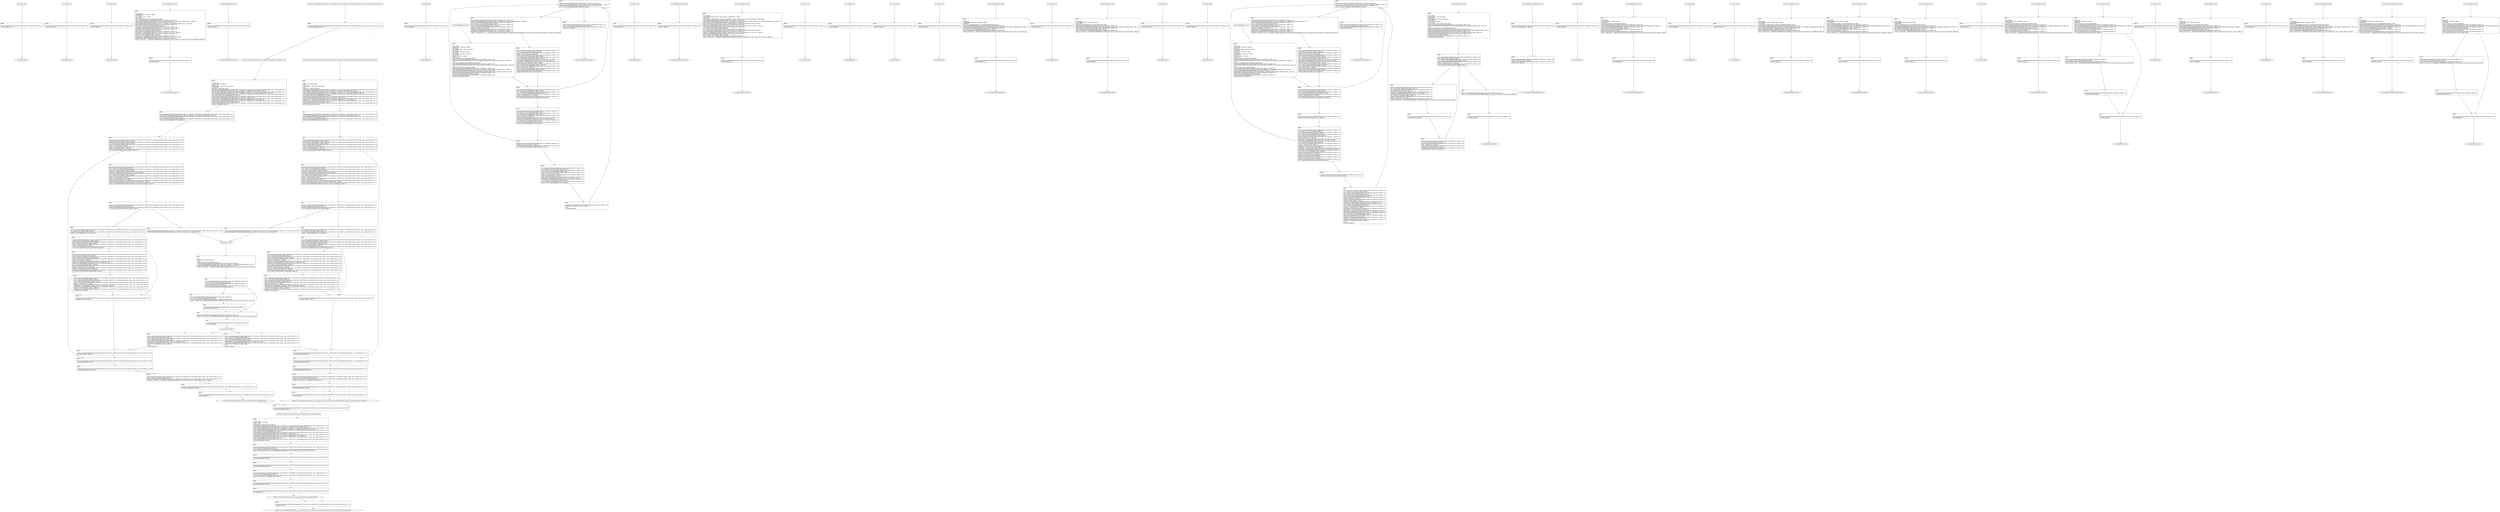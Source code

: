 digraph "icfg graph" {
BBio_ll_good1_end [label="{io_ll_good1_end}"];
BBio_ll_bad6_end [label="{io_ll_bad6_end}"];
BBio_ll_good5_end [label="{io_ll_good5_end}"];
BBio_ll_printWcharLine_end [label="{io_ll_printWcharLine_end}"];
BBio_ll_globalReturnsFalse_end [label="{io_ll_globalReturnsFalse_end}"];
BBCWE134_Uncontrolled_Format_String__char_console_printf_16_ll_goodB2G_end [label="{CWE134_Uncontrolled_Format_String__char_console_printf_16_ll_goodB2G_end}"];
BBio_ll_bad8_end [label="{io_ll_bad8_end}"];
BBio_ll_decodeHexWChars_end [label="{io_ll_decodeHexWChars_end}"];
BBio_ll_good7_end [label="{io_ll_good7_end}"];
BBio_ll_globalReturnsTrue_end [label="{io_ll_globalReturnsTrue_end}"];
BBio_ll_printStructLine_end [label="{io_ll_printStructLine_end}"];
BBio_ll_bad7_end [label="{io_ll_bad7_end}"];
BBio_ll_good6_end [label="{io_ll_good6_end}"];
BBio_ll_bad2_end [label="{io_ll_bad2_end}"];
BBio_ll_bad9_end [label="{io_ll_bad9_end}"];
BBio_ll_printUnsignedLine_end [label="{io_ll_printUnsignedLine_end}"];
BBio_ll_good4_end [label="{io_ll_good4_end}"];
BBio_ll_printSizeTLine_end [label="{io_ll_printSizeTLine_end}"];
BBio_ll_bad5_end [label="{io_ll_bad5_end}"];
BBio_ll_printLine_end [label="{io_ll_printLine_end}"];
BBio_ll_bad4_end [label="{io_ll_bad4_end}"];
BBio_ll_decodeHexChars_end [label="{io_ll_decodeHexChars_end}"];
BBio_ll_printBytesLine_end [label="{io_ll_printBytesLine_end}"];
BBio_ll_globalReturnsTrueOrFalse_end [label="{io_ll_globalReturnsTrueOrFalse_end}"];
BBCWE134_Uncontrolled_Format_String__char_console_printf_16_ll_goodG2B_end [label="{CWE134_Uncontrolled_Format_String__char_console_printf_16_ll_goodG2B_end}"];
BBio_ll_good3_end [label="{io_ll_good3_end}"];
BBio_ll_printHexCharLine_end [label="{io_ll_printHexCharLine_end}"];
BBio_ll_good9_end [label="{io_ll_good9_end}"];
BBio_ll_bad3_end [label="{io_ll_bad3_end}"];
BBio_ll_printDoubleLine_end [label="{io_ll_printDoubleLine_end}"];
BBio_ll_printShortLine_end [label="{io_ll_printShortLine_end}"];
BBio_ll_printLongLine_end [label="{io_ll_printLongLine_end}"];
BBio_ll_bad1_end [label="{io_ll_bad1_end}"];
BBio_ll_printFloatLine_end [label="{io_ll_printFloatLine_end}"];
BBio_ll_printWLine_end [label="{io_ll_printWLine_end}"];
BBio_ll_good2_end [label="{io_ll_good2_end}"];
BBio_ll_printIntLine_end [label="{io_ll_printIntLine_end}"];
BBio_ll_good8_end [label="{io_ll_good8_end}"];
BBCWE134_Uncontrolled_Format_String__char_console_printf_16_ll_CWE134_Uncontrolled_Format_String__char_console_printf_16_bad_end [label="{CWE134_Uncontrolled_Format_String__char_console_printf_16_ll_CWE134_Uncontrolled_Format_String__char_console_printf_16_bad_end}"];
BBio_ll_printLongLongLine_end [label="{io_ll_printLongLongLine_end}"];
BBio_ll_printHexUnsignedCharLine_end [label="{io_ll_printHexUnsignedCharLine_end}"];
BBCWE134_Uncontrolled_Format_String__char_console_printf_16_ll_CWE134_Uncontrolled_Format_String__char_console_printf_16_good_end [label="{CWE134_Uncontrolled_Format_String__char_console_printf_16_ll_CWE134_Uncontrolled_Format_String__char_console_printf_16_good_end}"];
BBio_ll_printSinkLine_end [label="{io_ll_printSinkLine_end}"];
BBio_ll_good1_start [label="{io_ll_good1_start}", shape=record];
io_ll_good1BB69 [label="{BB69:\l\l/home/raoxue/Desktop/MemVerif/workspace/000_079_449/source_code/io.c:187\l
  ret void, !dbg !52\l
}", shape=record];
BBio_ll_bad6_start [label="{io_ll_bad6_start}", shape=record];
io_ll_bad6BB83 [label="{BB83:\l\l/home/raoxue/Desktop/MemVerif/workspace/000_079_449/source_code/io.c:203\l
  ret void, !dbg !52\l
}", shape=record];
BBio_ll_good5_start [label="{io_ll_good5_start}", shape=record];
io_ll_good5BB73 [label="{BB73:\l\l/home/raoxue/Desktop/MemVerif/workspace/000_079_449/source_code/io.c:191\l
  ret void, !dbg !52\l
}", shape=record];
BBio_ll_printWcharLine_start [label="{io_ll_printWcharLine_start}", shape=record];
io_ll_printWcharLineBB28 [label="{BB28:\l\l/:919128064\l
  %wideChar.addr = alloca i32, align 4\l
/:919128064\l
  %s = alloca [2 x i32], align 4\l
/:919128064\l
  store i32 %wideChar, i32* %wideChar.addr, align 4\l
/home/raoxue/Desktop/MemVerif/workspace/000_079_449/source_code/io.c:70\l
  call void @llvm.dbg.declare(metadata i32* %wideChar.addr, metadata !162, metadata !DIExpression()), !dbg !163\l
/home/raoxue/Desktop/MemVerif/workspace/000_079_449/source_code/io.c:74\l
  call void @llvm.dbg.declare(metadata [2 x i32]* %s, metadata !164, metadata !DIExpression()), !dbg !168\l
/home/raoxue/Desktop/MemVerif/workspace/000_079_449/source_code/io.c:75\l
  %0 = load i32, i32* %wideChar.addr, align 4, !dbg !61\l
/home/raoxue/Desktop/MemVerif/workspace/000_079_449/source_code/io.c:75\l
  %arrayidx = getelementptr inbounds [2 x i32], [2 x i32]* %s, i64 0, i64 0, !dbg !62\l
/home/raoxue/Desktop/MemVerif/workspace/000_079_449/source_code/io.c:75\l
  store i32 %0, i32* %arrayidx, align 4, !dbg !63\l
/home/raoxue/Desktop/MemVerif/workspace/000_079_449/source_code/io.c:76\l
  %arrayidx1 = getelementptr inbounds [2 x i32], [2 x i32]* %s, i64 0, i64 1, !dbg !64\l
/home/raoxue/Desktop/MemVerif/workspace/000_079_449/source_code/io.c:76\l
  store i32 0, i32* %arrayidx1, align 4, !dbg !65\l
/home/raoxue/Desktop/MemVerif/workspace/000_079_449/source_code/io.c:77\l
  %arraydecay = getelementptr inbounds [2 x i32], [2 x i32]* %s, i64 0, i64 0, !dbg !66\l
/home/raoxue/Desktop/MemVerif/workspace/000_079_449/source_code/io.c:77\l
  %call = call i32 (i8*, ...) @printf(i8* getelementptr inbounds ([5 x i8], [5 x i8]* @.str.10, i64 0, i64 0), i32* %arraydecay), !dbg !67\l
}", shape=record];
io_ll_printWcharLineBB28 [label="{BB28:\l\l/:919128064\l
  %wideChar.addr = alloca i32, align 4\l
/:919128064\l
  %s = alloca [2 x i32], align 4\l
/:919128064\l
  store i32 %wideChar, i32* %wideChar.addr, align 4\l
/home/raoxue/Desktop/MemVerif/workspace/000_079_449/source_code/io.c:70\l
  call void @llvm.dbg.declare(metadata i32* %wideChar.addr, metadata !162, metadata !DIExpression()), !dbg !163\l
/home/raoxue/Desktop/MemVerif/workspace/000_079_449/source_code/io.c:74\l
  call void @llvm.dbg.declare(metadata [2 x i32]* %s, metadata !164, metadata !DIExpression()), !dbg !168\l
/home/raoxue/Desktop/MemVerif/workspace/000_079_449/source_code/io.c:75\l
  %0 = load i32, i32* %wideChar.addr, align 4, !dbg !61\l
/home/raoxue/Desktop/MemVerif/workspace/000_079_449/source_code/io.c:75\l
  %arrayidx = getelementptr inbounds [2 x i32], [2 x i32]* %s, i64 0, i64 0, !dbg !62\l
/home/raoxue/Desktop/MemVerif/workspace/000_079_449/source_code/io.c:75\l
  store i32 %0, i32* %arrayidx, align 4, !dbg !63\l
/home/raoxue/Desktop/MemVerif/workspace/000_079_449/source_code/io.c:76\l
  %arrayidx1 = getelementptr inbounds [2 x i32], [2 x i32]* %s, i64 0, i64 1, !dbg !64\l
/home/raoxue/Desktop/MemVerif/workspace/000_079_449/source_code/io.c:76\l
  store i32 0, i32* %arrayidx1, align 4, !dbg !65\l
/home/raoxue/Desktop/MemVerif/workspace/000_079_449/source_code/io.c:77\l
  %arraydecay = getelementptr inbounds [2 x i32], [2 x i32]* %s, i64 0, i64 0, !dbg !66\l
/home/raoxue/Desktop/MemVerif/workspace/000_079_449/source_code/io.c:77\l
  %call = call i32 (i8*, ...) @printf(i8* getelementptr inbounds ([5 x i8], [5 x i8]* @.str.10, i64 0, i64 0), i32* %arraydecay), !dbg !67\l
}", shape=record];
io_ll_printWcharLineBB29 [label="{BB29:\l\l/home/raoxue/Desktop/MemVerif/workspace/000_079_449/source_code/io.c:78\l
  ret void, !dbg !68\l
}", shape=record];
BBio_ll_globalReturnsFalse_start [label="{io_ll_globalReturnsFalse_start}", shape=record];
io_ll_globalReturnsFalseBB66 [label="{BB66:\l\l/home/raoxue/Desktop/MemVerif/workspace/000_079_449/source_code/io.c:163\l
  ret i32 0, !dbg !52\l
}", shape=record];
BBCWE134_Uncontrolled_Format_String__char_console_printf_16_ll_goodB2G_start [label="{CWE134_Uncontrolled_Format_String__char_console_printf_16_ll_goodB2G_start}", shape=record];
CWE134_Uncontrolled_Format_String__char_console_printf_16_ll_goodB2GBB18 [label="{BB18:\l\l/:107107192\l
  %data = alloca i8*, align 8\l
/:107107192\l
  %dataBuffer = alloca [100 x i8], align 16\l
/:107107192\l
  %dataLen = alloca i64, align 8\l
/home/raoxue/Desktop/MemVerif/workspace/000_079_449/source_code/CWE134_Uncontrolled_Format_String__char_console_printf_16.c:76\l
  call void @llvm.dbg.declare(metadata i8** %data, metadata !85, metadata !DIExpression()), !dbg !86\l
/home/raoxue/Desktop/MemVerif/workspace/000_079_449/source_code/CWE134_Uncontrolled_Format_String__char_console_printf_16.c:77\l
  call void @llvm.dbg.declare(metadata [100 x i8]* %dataBuffer, metadata !87, metadata !DIExpression()), !dbg !88\l
/home/raoxue/Desktop/MemVerif/workspace/000_079_449/source_code/CWE134_Uncontrolled_Format_String__char_console_printf_16.c:77\l
  %0 = bitcast [100 x i8]* %dataBuffer to i8*, !dbg !21\l
/home/raoxue/Desktop/MemVerif/workspace/000_079_449/source_code/CWE134_Uncontrolled_Format_String__char_console_printf_16.c:77\l
  call void @llvm.memset.p0i8.i64(i8* align 16 %0, i8 0, i64 100, i1 false), !dbg !21\l
/home/raoxue/Desktop/MemVerif/workspace/000_079_449/source_code/CWE134_Uncontrolled_Format_String__char_console_printf_16.c:78\l
  %arraydecay = getelementptr inbounds [100 x i8], [100 x i8]* %dataBuffer, i64 0, i64 0, !dbg !22\l
/home/raoxue/Desktop/MemVerif/workspace/000_079_449/source_code/CWE134_Uncontrolled_Format_String__char_console_printf_16.c:78\l
  store i8* %arraydecay, i8** %data, align 8, !dbg !23\l
/home/raoxue/Desktop/MemVerif/workspace/000_079_449/source_code/CWE134_Uncontrolled_Format_String__char_console_printf_16.c:79\l
  br label %while.body, !dbg !24\l
}", shape=record];
CWE134_Uncontrolled_Format_String__char_console_printf_16_ll_goodB2GBB19 [label="{BB19:\l\l/home/raoxue/Desktop/MemVerif/workspace/000_079_449/source_code/CWE134_Uncontrolled_Format_String__char_console_printf_16.c:83\l
  call void @llvm.dbg.declare(metadata i64* %dataLen, metadata !92, metadata !DIExpression()), !dbg !95\l
/home/raoxue/Desktop/MemVerif/workspace/000_079_449/source_code/CWE134_Uncontrolled_Format_String__char_console_printf_16.c:83\l
  %1 = load i8*, i8** %data, align 8, !dbg !32\l
/home/raoxue/Desktop/MemVerif/workspace/000_079_449/source_code/CWE134_Uncontrolled_Format_String__char_console_printf_16.c:83\l
  %call = call i64 @strlen(i8* %1) #6, !dbg !33\l
}", shape=record];
CWE134_Uncontrolled_Format_String__char_console_printf_16_ll_goodB2GBB19 [label="{BB19:\l\l/home/raoxue/Desktop/MemVerif/workspace/000_079_449/source_code/CWE134_Uncontrolled_Format_String__char_console_printf_16.c:83\l
  call void @llvm.dbg.declare(metadata i64* %dataLen, metadata !92, metadata !DIExpression()), !dbg !95\l
/home/raoxue/Desktop/MemVerif/workspace/000_079_449/source_code/CWE134_Uncontrolled_Format_String__char_console_printf_16.c:83\l
  %1 = load i8*, i8** %data, align 8, !dbg !32\l
/home/raoxue/Desktop/MemVerif/workspace/000_079_449/source_code/CWE134_Uncontrolled_Format_String__char_console_printf_16.c:83\l
  %call = call i64 @strlen(i8* %1) #6, !dbg !33\l
}", shape=record];
CWE134_Uncontrolled_Format_String__char_console_printf_16_ll_goodB2GBB20 [label="{BB20:\l\l/home/raoxue/Desktop/MemVerif/workspace/000_079_449/source_code/CWE134_Uncontrolled_Format_String__char_console_printf_16.c:83\l
  store i64 %call, i64* %dataLen, align 8, !dbg !31\l
/home/raoxue/Desktop/MemVerif/workspace/000_079_449/source_code/CWE134_Uncontrolled_Format_String__char_console_printf_16.c:85\l
  %2 = load i64, i64* %dataLen, align 8, !dbg !34\l
/home/raoxue/Desktop/MemVerif/workspace/000_079_449/source_code/CWE134_Uncontrolled_Format_String__char_console_printf_16.c:85\l
  %sub = sub i64 100, %2, !dbg !36\l
/home/raoxue/Desktop/MemVerif/workspace/000_079_449/source_code/CWE134_Uncontrolled_Format_String__char_console_printf_16.c:85\l
  %cmp = icmp ugt i64 %sub, 1, !dbg !37\l
/home/raoxue/Desktop/MemVerif/workspace/000_079_449/source_code/CWE134_Uncontrolled_Format_String__char_console_printf_16.c:85\l
  br i1 %cmp, label %if.then, label %if.end18, !dbg !38\l
}", shape=record];
CWE134_Uncontrolled_Format_String__char_console_printf_16_ll_goodB2GBB21 [label="{BB21:\l\l/home/raoxue/Desktop/MemVerif/workspace/000_079_449/source_code/CWE134_Uncontrolled_Format_String__char_console_printf_16.c:88\l
  %3 = load i8*, i8** %data, align 8, !dbg !39\l
/home/raoxue/Desktop/MemVerif/workspace/000_079_449/source_code/CWE134_Uncontrolled_Format_String__char_console_printf_16.c:88\l
  %4 = load i64, i64* %dataLen, align 8, !dbg !42\l
/home/raoxue/Desktop/MemVerif/workspace/000_079_449/source_code/CWE134_Uncontrolled_Format_String__char_console_printf_16.c:88\l
  %add.ptr = getelementptr inbounds i8, i8* %3, i64 %4, !dbg !43\l
/home/raoxue/Desktop/MemVerif/workspace/000_079_449/source_code/CWE134_Uncontrolled_Format_String__char_console_printf_16.c:88\l
  %5 = load i64, i64* %dataLen, align 8, !dbg !44\l
/home/raoxue/Desktop/MemVerif/workspace/000_079_449/source_code/CWE134_Uncontrolled_Format_String__char_console_printf_16.c:88\l
  %sub1 = sub i64 100, %5, !dbg !45\l
/home/raoxue/Desktop/MemVerif/workspace/000_079_449/source_code/CWE134_Uncontrolled_Format_String__char_console_printf_16.c:88\l
  %conv = trunc i64 %sub1 to i32, !dbg !46\l
/home/raoxue/Desktop/MemVerif/workspace/000_079_449/source_code/CWE134_Uncontrolled_Format_String__char_console_printf_16.c:88\l
  %6 = load %struct._IO_FILE*, %struct._IO_FILE** @stdin, align 8, !dbg !47\l
/home/raoxue/Desktop/MemVerif/workspace/000_079_449/source_code/CWE134_Uncontrolled_Format_String__char_console_printf_16.c:88\l
  %call2 = call i8* @fgets(i8* %add.ptr, i32 %conv, %struct._IO_FILE* %6), !dbg !48\l
}", shape=record];
CWE134_Uncontrolled_Format_String__char_console_printf_16_ll_goodB2GBB21 [label="{BB21:\l\l/home/raoxue/Desktop/MemVerif/workspace/000_079_449/source_code/CWE134_Uncontrolled_Format_String__char_console_printf_16.c:88\l
  %3 = load i8*, i8** %data, align 8, !dbg !39\l
/home/raoxue/Desktop/MemVerif/workspace/000_079_449/source_code/CWE134_Uncontrolled_Format_String__char_console_printf_16.c:88\l
  %4 = load i64, i64* %dataLen, align 8, !dbg !42\l
/home/raoxue/Desktop/MemVerif/workspace/000_079_449/source_code/CWE134_Uncontrolled_Format_String__char_console_printf_16.c:88\l
  %add.ptr = getelementptr inbounds i8, i8* %3, i64 %4, !dbg !43\l
/home/raoxue/Desktop/MemVerif/workspace/000_079_449/source_code/CWE134_Uncontrolled_Format_String__char_console_printf_16.c:88\l
  %5 = load i64, i64* %dataLen, align 8, !dbg !44\l
/home/raoxue/Desktop/MemVerif/workspace/000_079_449/source_code/CWE134_Uncontrolled_Format_String__char_console_printf_16.c:88\l
  %sub1 = sub i64 100, %5, !dbg !45\l
/home/raoxue/Desktop/MemVerif/workspace/000_079_449/source_code/CWE134_Uncontrolled_Format_String__char_console_printf_16.c:88\l
  %conv = trunc i64 %sub1 to i32, !dbg !46\l
/home/raoxue/Desktop/MemVerif/workspace/000_079_449/source_code/CWE134_Uncontrolled_Format_String__char_console_printf_16.c:88\l
  %6 = load %struct._IO_FILE*, %struct._IO_FILE** @stdin, align 8, !dbg !47\l
/home/raoxue/Desktop/MemVerif/workspace/000_079_449/source_code/CWE134_Uncontrolled_Format_String__char_console_printf_16.c:88\l
  %call2 = call i8* @fgets(i8* %add.ptr, i32 %conv, %struct._IO_FILE* %6), !dbg !48\l
}", shape=record];
CWE134_Uncontrolled_Format_String__char_console_printf_16_ll_goodB2GBB23 [label="{BB23:\l\l/home/raoxue/Desktop/MemVerif/workspace/000_079_449/source_code/CWE134_Uncontrolled_Format_String__char_console_printf_16.c:88\l
  %cmp3 = icmp ne i8* %call2, null, !dbg !49\l
/home/raoxue/Desktop/MemVerif/workspace/000_079_449/source_code/CWE134_Uncontrolled_Format_String__char_console_printf_16.c:88\l
  br i1 %cmp3, label %if.then5, label %if.else, !dbg !50\l
}", shape=record];
CWE134_Uncontrolled_Format_String__char_console_printf_16_ll_goodB2GBB24 [label="{BB24:\l\l/home/raoxue/Desktop/MemVerif/workspace/000_079_449/source_code/CWE134_Uncontrolled_Format_String__char_console_printf_16.c:92\l
  %7 = load i8*, i8** %data, align 8, !dbg !51\l
/home/raoxue/Desktop/MemVerif/workspace/000_079_449/source_code/CWE134_Uncontrolled_Format_String__char_console_printf_16.c:92\l
  %call6 = call i64 @strlen(i8* %7) #6, !dbg !53\l
}", shape=record];
CWE134_Uncontrolled_Format_String__char_console_printf_16_ll_goodB2GBB24 [label="{BB24:\l\l/home/raoxue/Desktop/MemVerif/workspace/000_079_449/source_code/CWE134_Uncontrolled_Format_String__char_console_printf_16.c:92\l
  %7 = load i8*, i8** %data, align 8, !dbg !51\l
/home/raoxue/Desktop/MemVerif/workspace/000_079_449/source_code/CWE134_Uncontrolled_Format_String__char_console_printf_16.c:92\l
  %call6 = call i64 @strlen(i8* %7) #6, !dbg !53\l
}", shape=record];
CWE134_Uncontrolled_Format_String__char_console_printf_16_ll_goodB2GBB26 [label="{BB26:\l\l/home/raoxue/Desktop/MemVerif/workspace/000_079_449/source_code/CWE134_Uncontrolled_Format_String__char_console_printf_16.c:92\l
  store i64 %call6, i64* %dataLen, align 8, !dbg !54\l
/home/raoxue/Desktop/MemVerif/workspace/000_079_449/source_code/CWE134_Uncontrolled_Format_String__char_console_printf_16.c:93\l
  %8 = load i64, i64* %dataLen, align 8, !dbg !55\l
/home/raoxue/Desktop/MemVerif/workspace/000_079_449/source_code/CWE134_Uncontrolled_Format_String__char_console_printf_16.c:93\l
  %cmp7 = icmp ugt i64 %8, 0, !dbg !57\l
/home/raoxue/Desktop/MemVerif/workspace/000_079_449/source_code/CWE134_Uncontrolled_Format_String__char_console_printf_16.c:93\l
  br i1 %cmp7, label %land.lhs.true, label %if.end, !dbg !58\l
}", shape=record];
CWE134_Uncontrolled_Format_String__char_console_printf_16_ll_goodB2GBB27 [label="{BB27:\l\l/home/raoxue/Desktop/MemVerif/workspace/000_079_449/source_code/CWE134_Uncontrolled_Format_String__char_console_printf_16.c:93\l
  %9 = load i8*, i8** %data, align 8, !dbg !59\l
/home/raoxue/Desktop/MemVerif/workspace/000_079_449/source_code/CWE134_Uncontrolled_Format_String__char_console_printf_16.c:93\l
  %10 = load i64, i64* %dataLen, align 8, !dbg !60\l
/home/raoxue/Desktop/MemVerif/workspace/000_079_449/source_code/CWE134_Uncontrolled_Format_String__char_console_printf_16.c:93\l
  %sub9 = sub i64 %10, 1, !dbg !61\l
/home/raoxue/Desktop/MemVerif/workspace/000_079_449/source_code/CWE134_Uncontrolled_Format_String__char_console_printf_16.c:93\l
  %arrayidx = getelementptr inbounds i8, i8* %9, i64 %sub9, !dbg !59\l
/home/raoxue/Desktop/MemVerif/workspace/000_079_449/source_code/CWE134_Uncontrolled_Format_String__char_console_printf_16.c:93\l
  %11 = load i8, i8* %arrayidx, align 1, !dbg !59\l
/home/raoxue/Desktop/MemVerif/workspace/000_079_449/source_code/CWE134_Uncontrolled_Format_String__char_console_printf_16.c:93\l
  %conv10 = sext i8 %11 to i32, !dbg !59\l
/home/raoxue/Desktop/MemVerif/workspace/000_079_449/source_code/CWE134_Uncontrolled_Format_String__char_console_printf_16.c:93\l
  %cmp11 = icmp eq i32 %conv10, 10, !dbg !62\l
/home/raoxue/Desktop/MemVerif/workspace/000_079_449/source_code/CWE134_Uncontrolled_Format_String__char_console_printf_16.c:93\l
  br i1 %cmp11, label %if.then13, label %if.end, !dbg !63\l
}", shape=record];
CWE134_Uncontrolled_Format_String__char_console_printf_16_ll_goodB2GBB29 [label="{BB29:\l\l/home/raoxue/Desktop/MemVerif/workspace/000_079_449/source_code/CWE134_Uncontrolled_Format_String__char_console_printf_16.c:95\l
  %12 = load i8*, i8** %data, align 8, !dbg !64\l
/home/raoxue/Desktop/MemVerif/workspace/000_079_449/source_code/CWE134_Uncontrolled_Format_String__char_console_printf_16.c:95\l
  %13 = load i64, i64* %dataLen, align 8, !dbg !66\l
/home/raoxue/Desktop/MemVerif/workspace/000_079_449/source_code/CWE134_Uncontrolled_Format_String__char_console_printf_16.c:95\l
  %sub14 = sub i64 %13, 1, !dbg !67\l
/home/raoxue/Desktop/MemVerif/workspace/000_079_449/source_code/CWE134_Uncontrolled_Format_String__char_console_printf_16.c:95\l
  %arrayidx15 = getelementptr inbounds i8, i8* %12, i64 %sub14, !dbg !64\l
/home/raoxue/Desktop/MemVerif/workspace/000_079_449/source_code/CWE134_Uncontrolled_Format_String__char_console_printf_16.c:95\l
  store i8 0, i8* %arrayidx15, align 1, !dbg !68\l
/home/raoxue/Desktop/MemVerif/workspace/000_079_449/source_code/CWE134_Uncontrolled_Format_String__char_console_printf_16.c:96\l
  br label %if.end, !dbg !69\l
}", shape=record];
CWE134_Uncontrolled_Format_String__char_console_printf_16_ll_goodB2GBB28 [label="{BB28:\l\l/home/raoxue/Desktop/MemVerif/workspace/000_079_449/source_code/CWE134_Uncontrolled_Format_String__char_console_printf_16.c:97\l
  br label %if.end17, !dbg !70\l
}", shape=record];
CWE134_Uncontrolled_Format_String__char_console_printf_16_ll_goodB2GBB25 [label="{BB25:\l\l/home/raoxue/Desktop/MemVerif/workspace/000_079_449/source_code/CWE134_Uncontrolled_Format_String__char_console_printf_16.c:100\l
  call void @printLine(i8* getelementptr inbounds ([15 x i8], [15 x i8]* @.str, i64 0, i64 0)), !dbg !71\l
}", shape=record];
CWE134_Uncontrolled_Format_String__char_console_printf_16_ll_goodB2GBB25 [label="{BB25:\l\l/home/raoxue/Desktop/MemVerif/workspace/000_079_449/source_code/CWE134_Uncontrolled_Format_String__char_console_printf_16.c:100\l
  call void @printLine(i8* getelementptr inbounds ([15 x i8], [15 x i8]* @.str, i64 0, i64 0)), !dbg !71\l
}", shape=record];
CWE134_Uncontrolled_Format_String__char_console_printf_16_ll_goodB2GBB31 [label="{BB31:\l\l/home/raoxue/Desktop/MemVerif/workspace/000_079_449/source_code/CWE134_Uncontrolled_Format_String__char_console_printf_16.c:102\l
  %14 = load i8*, i8** %data, align 8, !dbg !73\l
/home/raoxue/Desktop/MemVerif/workspace/000_079_449/source_code/CWE134_Uncontrolled_Format_String__char_console_printf_16.c:102\l
  %15 = load i64, i64* %dataLen, align 8, !dbg !74\l
/home/raoxue/Desktop/MemVerif/workspace/000_079_449/source_code/CWE134_Uncontrolled_Format_String__char_console_printf_16.c:102\l
  %arrayidx16 = getelementptr inbounds i8, i8* %14, i64 %15, !dbg !73\l
/home/raoxue/Desktop/MemVerif/workspace/000_079_449/source_code/CWE134_Uncontrolled_Format_String__char_console_printf_16.c:102\l
  store i8 0, i8* %arrayidx16, align 1, !dbg !75\l
/:102\l
  br label %if.end17\l
}", shape=record];
CWE134_Uncontrolled_Format_String__char_console_printf_16_ll_goodB2GBB30 [label="{BB30:\l\l/home/raoxue/Desktop/MemVerif/workspace/000_079_449/source_code/CWE134_Uncontrolled_Format_String__char_console_printf_16.c:104\l
  br label %if.end18, !dbg !76\l
}", shape=record];
CWE134_Uncontrolled_Format_String__char_console_printf_16_ll_goodB2GBB22 [label="{BB22:\l\l/home/raoxue/Desktop/MemVerif/workspace/000_079_449/source_code/CWE134_Uncontrolled_Format_String__char_console_printf_16.c:106\l
  br label %while.end, !dbg !77\l
}", shape=record];
CWE134_Uncontrolled_Format_String__char_console_printf_16_ll_goodB2GBB32 [label="{BB32:\l\l/home/raoxue/Desktop/MemVerif/workspace/000_079_449/source_code/CWE134_Uncontrolled_Format_String__char_console_printf_16.c:108\l
  br label %while.body19, !dbg !78\l
}", shape=record];
CWE134_Uncontrolled_Format_String__char_console_printf_16_ll_goodB2GBB33 [label="{BB33:\l\l/home/raoxue/Desktop/MemVerif/workspace/000_079_449/source_code/CWE134_Uncontrolled_Format_String__char_console_printf_16.c:111\l
  %16 = load i8*, i8** %data, align 8, !dbg !79\l
/home/raoxue/Desktop/MemVerif/workspace/000_079_449/source_code/CWE134_Uncontrolled_Format_String__char_console_printf_16.c:111\l
  %call20 = call i32 (i8*, ...) @printf(i8* getelementptr inbounds ([4 x i8], [4 x i8]* @.str.1, i64 0, i64 0), i8* %16), !dbg !81\l
}", shape=record];
CWE134_Uncontrolled_Format_String__char_console_printf_16_ll_goodB2GBB33 [label="{BB33:\l\l/home/raoxue/Desktop/MemVerif/workspace/000_079_449/source_code/CWE134_Uncontrolled_Format_String__char_console_printf_16.c:111\l
  %16 = load i8*, i8** %data, align 8, !dbg !79\l
/home/raoxue/Desktop/MemVerif/workspace/000_079_449/source_code/CWE134_Uncontrolled_Format_String__char_console_printf_16.c:111\l
  %call20 = call i32 (i8*, ...) @printf(i8* getelementptr inbounds ([4 x i8], [4 x i8]* @.str.1, i64 0, i64 0), i8* %16), !dbg !81\l
}", shape=record];
CWE134_Uncontrolled_Format_String__char_console_printf_16_ll_goodB2GBB34 [label="{BB34:\l\l/home/raoxue/Desktop/MemVerif/workspace/000_079_449/source_code/CWE134_Uncontrolled_Format_String__char_console_printf_16.c:112\l
  br label %while.end21, !dbg !82\l
}", shape=record];
CWE134_Uncontrolled_Format_String__char_console_printf_16_ll_goodB2GBB35 [label="{BB35:\l\l/home/raoxue/Desktop/MemVerif/workspace/000_079_449/source_code/CWE134_Uncontrolled_Format_String__char_console_printf_16.c:114\l
  ret void, !dbg !83\l
}", shape=record];
BBio_ll_bad8_start [label="{io_ll_bad8_start}", shape=record];
io_ll_bad8BB85 [label="{BB85:\l\l/home/raoxue/Desktop/MemVerif/workspace/000_079_449/source_code/io.c:205\l
  ret void, !dbg !52\l
}", shape=record];
BBio_ll_decodeHexWChars_start [label="{io_ll_decodeHexWChars_start}", shape=record];
io_ll_decodeHexWCharsBB55 [label="{BB55:\l\l/:90778184\l
  %bytes.addr = alloca i8*, align 8\l
/:90778184\l
  %numBytes.addr = alloca i64, align 8\l
/:90778184\l
  %hex.addr = alloca i32*, align 8\l
/:90778184\l
  %numWritten = alloca i64, align 8\l
/:90778184\l
  %byte = alloca i32, align 4\l
/:90778184\l
  store i8* %bytes, i8** %bytes.addr, align 8\l
/home/raoxue/Desktop/MemVerif/workspace/000_079_449/source_code/io.c:135\l
  call void @llvm.dbg.declare(metadata i8** %bytes.addr, metadata !290, metadata !DIExpression()), !dbg !291\l
/:135\l
  store i64 %numBytes, i64* %numBytes.addr, align 8\l
/home/raoxue/Desktop/MemVerif/workspace/000_079_449/source_code/io.c:135\l
  call void @llvm.dbg.declare(metadata i64* %numBytes.addr, metadata !292, metadata !DIExpression()), !dbg !293\l
/:135\l
  store i32* %hex, i32** %hex.addr, align 8\l
/home/raoxue/Desktop/MemVerif/workspace/000_079_449/source_code/io.c:135\l
  call void @llvm.dbg.declare(metadata i32** %hex.addr, metadata !294, metadata !DIExpression()), !dbg !295\l
/home/raoxue/Desktop/MemVerif/workspace/000_079_449/source_code/io.c:137\l
  call void @llvm.dbg.declare(metadata i64* %numWritten, metadata !296, metadata !DIExpression()), !dbg !297\l
/home/raoxue/Desktop/MemVerif/workspace/000_079_449/source_code/io.c:137\l
  store i64 0, i64* %numWritten, align 8, !dbg !65\l
/home/raoxue/Desktop/MemVerif/workspace/000_079_449/source_code/io.c:143\l
  br label %while.cond, !dbg !66\l
}", shape=record];
io_ll_decodeHexWCharsBB56 [label="{BB56:\l\l/home/raoxue/Desktop/MemVerif/workspace/000_079_449/source_code/io.c:143\l
  %0 = load i64, i64* %numWritten, align 8, !dbg !67\l
/home/raoxue/Desktop/MemVerif/workspace/000_079_449/source_code/io.c:143\l
  %1 = load i64, i64* %numBytes.addr, align 8, !dbg !68\l
/home/raoxue/Desktop/MemVerif/workspace/000_079_449/source_code/io.c:143\l
  %cmp = icmp ult i64 %0, %1, !dbg !69\l
/home/raoxue/Desktop/MemVerif/workspace/000_079_449/source_code/io.c:143\l
  br i1 %cmp, label %land.lhs.true, label %land.end, !dbg !70\l
}", shape=record];
io_ll_decodeHexWCharsBB57 [label="{BB57:\l\l/home/raoxue/Desktop/MemVerif/workspace/000_079_449/source_code/io.c:143\l
  %2 = load i32*, i32** %hex.addr, align 8, !dbg !71\l
/home/raoxue/Desktop/MemVerif/workspace/000_079_449/source_code/io.c:143\l
  %3 = load i64, i64* %numWritten, align 8, !dbg !72\l
/home/raoxue/Desktop/MemVerif/workspace/000_079_449/source_code/io.c:143\l
  %mul = mul i64 2, %3, !dbg !73\l
/home/raoxue/Desktop/MemVerif/workspace/000_079_449/source_code/io.c:143\l
  %arrayidx = getelementptr inbounds i32, i32* %2, i64 %mul, !dbg !71\l
/home/raoxue/Desktop/MemVerif/workspace/000_079_449/source_code/io.c:143\l
  %4 = load i32, i32* %arrayidx, align 4, !dbg !71\l
/home/raoxue/Desktop/MemVerif/workspace/000_079_449/source_code/io.c:143\l
  %call = call i32 @iswxdigit(i32 %4) #5, !dbg !74\l
}", shape=record];
io_ll_decodeHexWCharsBB57 [label="{BB57:\l\l/home/raoxue/Desktop/MemVerif/workspace/000_079_449/source_code/io.c:143\l
  %2 = load i32*, i32** %hex.addr, align 8, !dbg !71\l
/home/raoxue/Desktop/MemVerif/workspace/000_079_449/source_code/io.c:143\l
  %3 = load i64, i64* %numWritten, align 8, !dbg !72\l
/home/raoxue/Desktop/MemVerif/workspace/000_079_449/source_code/io.c:143\l
  %mul = mul i64 2, %3, !dbg !73\l
/home/raoxue/Desktop/MemVerif/workspace/000_079_449/source_code/io.c:143\l
  %arrayidx = getelementptr inbounds i32, i32* %2, i64 %mul, !dbg !71\l
/home/raoxue/Desktop/MemVerif/workspace/000_079_449/source_code/io.c:143\l
  %4 = load i32, i32* %arrayidx, align 4, !dbg !71\l
/home/raoxue/Desktop/MemVerif/workspace/000_079_449/source_code/io.c:143\l
  %call = call i32 @iswxdigit(i32 %4) #5, !dbg !74\l
}", shape=record];
io_ll_decodeHexWCharsBB59 [label="{BB59:\l\l/home/raoxue/Desktop/MemVerif/workspace/000_079_449/source_code/io.c:143\l
  %tobool = icmp ne i32 %call, 0, !dbg !74\l
/home/raoxue/Desktop/MemVerif/workspace/000_079_449/source_code/io.c:143\l
  br i1 %tobool, label %land.rhs, label %land.end, !dbg !75\l
}", shape=record];
io_ll_decodeHexWCharsBB60 [label="{BB60:\l\l/home/raoxue/Desktop/MemVerif/workspace/000_079_449/source_code/io.c:143\l
  %5 = load i32*, i32** %hex.addr, align 8, !dbg !76\l
/home/raoxue/Desktop/MemVerif/workspace/000_079_449/source_code/io.c:143\l
  %6 = load i64, i64* %numWritten, align 8, !dbg !77\l
/home/raoxue/Desktop/MemVerif/workspace/000_079_449/source_code/io.c:143\l
  %mul1 = mul i64 2, %6, !dbg !78\l
/home/raoxue/Desktop/MemVerif/workspace/000_079_449/source_code/io.c:143\l
  %add = add i64 %mul1, 1, !dbg !79\l
/home/raoxue/Desktop/MemVerif/workspace/000_079_449/source_code/io.c:143\l
  %arrayidx2 = getelementptr inbounds i32, i32* %5, i64 %add, !dbg !76\l
/home/raoxue/Desktop/MemVerif/workspace/000_079_449/source_code/io.c:143\l
  %7 = load i32, i32* %arrayidx2, align 4, !dbg !76\l
/home/raoxue/Desktop/MemVerif/workspace/000_079_449/source_code/io.c:143\l
  %call3 = call i32 @iswxdigit(i32 %7) #5, !dbg !80\l
}", shape=record];
io_ll_decodeHexWCharsBB60 [label="{BB60:\l\l/home/raoxue/Desktop/MemVerif/workspace/000_079_449/source_code/io.c:143\l
  %5 = load i32*, i32** %hex.addr, align 8, !dbg !76\l
/home/raoxue/Desktop/MemVerif/workspace/000_079_449/source_code/io.c:143\l
  %6 = load i64, i64* %numWritten, align 8, !dbg !77\l
/home/raoxue/Desktop/MemVerif/workspace/000_079_449/source_code/io.c:143\l
  %mul1 = mul i64 2, %6, !dbg !78\l
/home/raoxue/Desktop/MemVerif/workspace/000_079_449/source_code/io.c:143\l
  %add = add i64 %mul1, 1, !dbg !79\l
/home/raoxue/Desktop/MemVerif/workspace/000_079_449/source_code/io.c:143\l
  %arrayidx2 = getelementptr inbounds i32, i32* %5, i64 %add, !dbg !76\l
/home/raoxue/Desktop/MemVerif/workspace/000_079_449/source_code/io.c:143\l
  %7 = load i32, i32* %arrayidx2, align 4, !dbg !76\l
/home/raoxue/Desktop/MemVerif/workspace/000_079_449/source_code/io.c:143\l
  %call3 = call i32 @iswxdigit(i32 %7) #5, !dbg !80\l
}", shape=record];
io_ll_decodeHexWCharsBB61 [label="{BB61:\l\l/home/raoxue/Desktop/MemVerif/workspace/000_079_449/source_code/io.c:143\l
  %tobool4 = icmp ne i32 %call3, 0, !dbg !75\l
/:143\l
  br label %land.end\l
}", shape=record];
io_ll_decodeHexWCharsBB58 [label="{BB58:\l\l/home/raoxue/Desktop/MemVerif/workspace/000_079_449/source_code/io.c:0\l
  %8 = phi i1 [ false, %land.lhs.true ], [ false, %while.cond ], [ %tobool4, %land.rhs ], !dbg !81\l
/home/raoxue/Desktop/MemVerif/workspace/000_079_449/source_code/io.c:143\l
  br i1 %8, label %while.body, label %while.end, !dbg !66\l
}", shape=record];
io_ll_decodeHexWCharsBB62 [label="{BB62:\l\l/home/raoxue/Desktop/MemVerif/workspace/000_079_449/source_code/io.c:145\l
  call void @llvm.dbg.declare(metadata i32* %byte, metadata !314, metadata !DIExpression()), !dbg !316\l
/home/raoxue/Desktop/MemVerif/workspace/000_079_449/source_code/io.c:146\l
  %9 = load i32*, i32** %hex.addr, align 8, !dbg !85\l
/home/raoxue/Desktop/MemVerif/workspace/000_079_449/source_code/io.c:146\l
  %10 = load i64, i64* %numWritten, align 8, !dbg !86\l
/home/raoxue/Desktop/MemVerif/workspace/000_079_449/source_code/io.c:146\l
  %mul5 = mul i64 2, %10, !dbg !87\l
/home/raoxue/Desktop/MemVerif/workspace/000_079_449/source_code/io.c:146\l
  %arrayidx6 = getelementptr inbounds i32, i32* %9, i64 %mul5, !dbg !85\l
/home/raoxue/Desktop/MemVerif/workspace/000_079_449/source_code/io.c:146\l
  %call7 = call i32 (i32*, i32*, ...) @__isoc99_swscanf(i32* %arrayidx6, i32* getelementptr inbounds ([5 x i32], [5 x i32]* @.str.16, i64 0, i64 0), i32* %byte) #5, !dbg !88\l
}", shape=record];
io_ll_decodeHexWCharsBB62 [label="{BB62:\l\l/home/raoxue/Desktop/MemVerif/workspace/000_079_449/source_code/io.c:145\l
  call void @llvm.dbg.declare(metadata i32* %byte, metadata !314, metadata !DIExpression()), !dbg !316\l
/home/raoxue/Desktop/MemVerif/workspace/000_079_449/source_code/io.c:146\l
  %9 = load i32*, i32** %hex.addr, align 8, !dbg !85\l
/home/raoxue/Desktop/MemVerif/workspace/000_079_449/source_code/io.c:146\l
  %10 = load i64, i64* %numWritten, align 8, !dbg !86\l
/home/raoxue/Desktop/MemVerif/workspace/000_079_449/source_code/io.c:146\l
  %mul5 = mul i64 2, %10, !dbg !87\l
/home/raoxue/Desktop/MemVerif/workspace/000_079_449/source_code/io.c:146\l
  %arrayidx6 = getelementptr inbounds i32, i32* %9, i64 %mul5, !dbg !85\l
/home/raoxue/Desktop/MemVerif/workspace/000_079_449/source_code/io.c:146\l
  %call7 = call i32 (i32*, i32*, ...) @__isoc99_swscanf(i32* %arrayidx6, i32* getelementptr inbounds ([5 x i32], [5 x i32]* @.str.16, i64 0, i64 0), i32* %byte) #5, !dbg !88\l
}", shape=record];
io_ll_decodeHexWCharsBB64 [label="{BB64:\l\l/home/raoxue/Desktop/MemVerif/workspace/000_079_449/source_code/io.c:147\l
  %11 = load i32, i32* %byte, align 4, !dbg !89\l
/home/raoxue/Desktop/MemVerif/workspace/000_079_449/source_code/io.c:147\l
  %conv = trunc i32 %11 to i8, !dbg !90\l
/home/raoxue/Desktop/MemVerif/workspace/000_079_449/source_code/io.c:147\l
  %12 = load i8*, i8** %bytes.addr, align 8, !dbg !91\l
/home/raoxue/Desktop/MemVerif/workspace/000_079_449/source_code/io.c:147\l
  %13 = load i64, i64* %numWritten, align 8, !dbg !92\l
/home/raoxue/Desktop/MemVerif/workspace/000_079_449/source_code/io.c:147\l
  %arrayidx8 = getelementptr inbounds i8, i8* %12, i64 %13, !dbg !91\l
/home/raoxue/Desktop/MemVerif/workspace/000_079_449/source_code/io.c:147\l
  store i8 %conv, i8* %arrayidx8, align 1, !dbg !93\l
/home/raoxue/Desktop/MemVerif/workspace/000_079_449/source_code/io.c:148\l
  %14 = load i64, i64* %numWritten, align 8, !dbg !94\l
/home/raoxue/Desktop/MemVerif/workspace/000_079_449/source_code/io.c:148\l
  %inc = add i64 %14, 1, !dbg !94\l
/home/raoxue/Desktop/MemVerif/workspace/000_079_449/source_code/io.c:148\l
  store i64 %inc, i64* %numWritten, align 8, !dbg !94\l
/home/raoxue/Desktop/MemVerif/workspace/000_079_449/source_code/io.c:143\l
  br label %while.cond, !dbg !66, !llvm.loop !95\l
}", shape=record];
io_ll_decodeHexWCharsBB63 [label="{BB63:\l\l/home/raoxue/Desktop/MemVerif/workspace/000_079_449/source_code/io.c:151\l
  %15 = load i64, i64* %numWritten, align 8, !dbg !98\l
/home/raoxue/Desktop/MemVerif/workspace/000_079_449/source_code/io.c:151\l
  ret i64 %15, !dbg !99\l
}", shape=record];
BBio_ll_good7_start [label="{io_ll_good7_start}", shape=record];
io_ll_good7BB75 [label="{BB75:\l\l/home/raoxue/Desktop/MemVerif/workspace/000_079_449/source_code/io.c:193\l
  ret void, !dbg !52\l
}", shape=record];
BBio_ll_globalReturnsTrue_start [label="{io_ll_globalReturnsTrue_start}", shape=record];
io_ll_globalReturnsTrueBB65 [label="{BB65:\l\l/home/raoxue/Desktop/MemVerif/workspace/000_079_449/source_code/io.c:158\l
  ret i32 1, !dbg !52\l
}", shape=record];
BBio_ll_printStructLine_start [label="{io_ll_printStructLine_start}", shape=record];
io_ll_printStructLineBB36 [label="{BB36:\l\l/:919128064\l
  %structTwoIntsStruct.addr = alloca %struct._twoIntsStruct*, align 8\l
/:919128064\l
  store %struct._twoIntsStruct* %structTwoIntsStruct, %struct._twoIntsStruct** %structTwoIntsStruct.addr, align 8\l
/home/raoxue/Desktop/MemVerif/workspace/000_079_449/source_code/io.c:95\l
  call void @llvm.dbg.declare(metadata %struct._twoIntsStruct** %structTwoIntsStruct.addr, metadata !212, metadata !DIExpression()), !dbg !213\l
/home/raoxue/Desktop/MemVerif/workspace/000_079_449/source_code/io.c:97\l
  %0 = load %struct._twoIntsStruct*, %struct._twoIntsStruct** %structTwoIntsStruct.addr, align 8, !dbg !61\l
/home/raoxue/Desktop/MemVerif/workspace/000_079_449/source_code/io.c:97\l
  %intOne = getelementptr inbounds %struct._twoIntsStruct, %struct._twoIntsStruct* %0, i32 0, i32 0, !dbg !62\l
/home/raoxue/Desktop/MemVerif/workspace/000_079_449/source_code/io.c:97\l
  %1 = load i32, i32* %intOne, align 4, !dbg !62\l
/home/raoxue/Desktop/MemVerif/workspace/000_079_449/source_code/io.c:97\l
  %2 = load %struct._twoIntsStruct*, %struct._twoIntsStruct** %structTwoIntsStruct.addr, align 8, !dbg !63\l
/home/raoxue/Desktop/MemVerif/workspace/000_079_449/source_code/io.c:97\l
  %intTwo = getelementptr inbounds %struct._twoIntsStruct, %struct._twoIntsStruct* %2, i32 0, i32 1, !dbg !64\l
/home/raoxue/Desktop/MemVerif/workspace/000_079_449/source_code/io.c:97\l
  %3 = load i32, i32* %intTwo, align 4, !dbg !64\l
/home/raoxue/Desktop/MemVerif/workspace/000_079_449/source_code/io.c:97\l
  %call = call i32 (i8*, ...) @printf(i8* getelementptr inbounds ([10 x i8], [10 x i8]* @.str.13, i64 0, i64 0), i32 %1, i32 %3), !dbg !65\l
}", shape=record];
io_ll_printStructLineBB36 [label="{BB36:\l\l/:919128064\l
  %structTwoIntsStruct.addr = alloca %struct._twoIntsStruct*, align 8\l
/:919128064\l
  store %struct._twoIntsStruct* %structTwoIntsStruct, %struct._twoIntsStruct** %structTwoIntsStruct.addr, align 8\l
/home/raoxue/Desktop/MemVerif/workspace/000_079_449/source_code/io.c:95\l
  call void @llvm.dbg.declare(metadata %struct._twoIntsStruct** %structTwoIntsStruct.addr, metadata !212, metadata !DIExpression()), !dbg !213\l
/home/raoxue/Desktop/MemVerif/workspace/000_079_449/source_code/io.c:97\l
  %0 = load %struct._twoIntsStruct*, %struct._twoIntsStruct** %structTwoIntsStruct.addr, align 8, !dbg !61\l
/home/raoxue/Desktop/MemVerif/workspace/000_079_449/source_code/io.c:97\l
  %intOne = getelementptr inbounds %struct._twoIntsStruct, %struct._twoIntsStruct* %0, i32 0, i32 0, !dbg !62\l
/home/raoxue/Desktop/MemVerif/workspace/000_079_449/source_code/io.c:97\l
  %1 = load i32, i32* %intOne, align 4, !dbg !62\l
/home/raoxue/Desktop/MemVerif/workspace/000_079_449/source_code/io.c:97\l
  %2 = load %struct._twoIntsStruct*, %struct._twoIntsStruct** %structTwoIntsStruct.addr, align 8, !dbg !63\l
/home/raoxue/Desktop/MemVerif/workspace/000_079_449/source_code/io.c:97\l
  %intTwo = getelementptr inbounds %struct._twoIntsStruct, %struct._twoIntsStruct* %2, i32 0, i32 1, !dbg !64\l
/home/raoxue/Desktop/MemVerif/workspace/000_079_449/source_code/io.c:97\l
  %3 = load i32, i32* %intTwo, align 4, !dbg !64\l
/home/raoxue/Desktop/MemVerif/workspace/000_079_449/source_code/io.c:97\l
  %call = call i32 (i8*, ...) @printf(i8* getelementptr inbounds ([10 x i8], [10 x i8]* @.str.13, i64 0, i64 0), i32 %1, i32 %3), !dbg !65\l
}", shape=record];
io_ll_printStructLineBB37 [label="{BB37:\l\l/home/raoxue/Desktop/MemVerif/workspace/000_079_449/source_code/io.c:98\l
  ret void, !dbg !66\l
}", shape=record];
BBio_ll_bad7_start [label="{io_ll_bad7_start}", shape=record];
io_ll_bad7BB84 [label="{BB84:\l\l/home/raoxue/Desktop/MemVerif/workspace/000_079_449/source_code/io.c:204\l
  ret void, !dbg !52\l
}", shape=record];
BBio_ll_good6_start [label="{io_ll_good6_start}", shape=record];
io_ll_good6BB74 [label="{BB74:\l\l/home/raoxue/Desktop/MemVerif/workspace/000_079_449/source_code/io.c:192\l
  ret void, !dbg !52\l
}", shape=record];
BBio_ll_bad2_start [label="{io_ll_bad2_start}", shape=record];
io_ll_bad2BB79 [label="{BB79:\l\l/home/raoxue/Desktop/MemVerif/workspace/000_079_449/source_code/io.c:199\l
  ret void, !dbg !52\l
}", shape=record];
BBio_ll_bad9_start [label="{io_ll_bad9_start}", shape=record];
io_ll_bad9BB86 [label="{BB86:\l\l/home/raoxue/Desktop/MemVerif/workspace/000_079_449/source_code/io.c:206\l
  ret void, !dbg !52\l
}", shape=record];
BBio_ll_printUnsignedLine_start [label="{io_ll_printUnsignedLine_start}", shape=record];
io_ll_printUnsignedLineBB30 [label="{BB30:\l\l/:90939224\l
  %unsignedNumber.addr = alloca i32, align 4\l
/:90939224\l
  store i32 %unsignedNumber, i32* %unsignedNumber.addr, align 4\l
/home/raoxue/Desktop/MemVerif/workspace/000_079_449/source_code/io.c:80\l
  call void @llvm.dbg.declare(metadata i32* %unsignedNumber.addr, metadata !180, metadata !DIExpression()), !dbg !181\l
/home/raoxue/Desktop/MemVerif/workspace/000_079_449/source_code/io.c:82\l
  %0 = load i32, i32* %unsignedNumber.addr, align 4, !dbg !54\l
/home/raoxue/Desktop/MemVerif/workspace/000_079_449/source_code/io.c:82\l
  %call = call i32 (i8*, ...) @printf(i8* getelementptr inbounds ([4 x i8], [4 x i8]* @.str.11, i64 0, i64 0), i32 %0), !dbg !55\l
}", shape=record];
io_ll_printUnsignedLineBB30 [label="{BB30:\l\l/:90939224\l
  %unsignedNumber.addr = alloca i32, align 4\l
/:90939224\l
  store i32 %unsignedNumber, i32* %unsignedNumber.addr, align 4\l
/home/raoxue/Desktop/MemVerif/workspace/000_079_449/source_code/io.c:80\l
  call void @llvm.dbg.declare(metadata i32* %unsignedNumber.addr, metadata !180, metadata !DIExpression()), !dbg !181\l
/home/raoxue/Desktop/MemVerif/workspace/000_079_449/source_code/io.c:82\l
  %0 = load i32, i32* %unsignedNumber.addr, align 4, !dbg !54\l
/home/raoxue/Desktop/MemVerif/workspace/000_079_449/source_code/io.c:82\l
  %call = call i32 (i8*, ...) @printf(i8* getelementptr inbounds ([4 x i8], [4 x i8]* @.str.11, i64 0, i64 0), i32 %0), !dbg !55\l
}", shape=record];
io_ll_printUnsignedLineBB31 [label="{BB31:\l\l/home/raoxue/Desktop/MemVerif/workspace/000_079_449/source_code/io.c:83\l
  ret void, !dbg !56\l
}", shape=record];
BBio_ll_good4_start [label="{io_ll_good4_start}", shape=record];
io_ll_good4BB72 [label="{BB72:\l\l/home/raoxue/Desktop/MemVerif/workspace/000_079_449/source_code/io.c:190\l
  ret void, !dbg !52\l
}", shape=record];
BBio_ll_printSizeTLine_start [label="{io_ll_printSizeTLine_start}", shape=record];
io_ll_printSizeTLineBB24 [label="{BB24:\l\l/:919128064\l
  %sizeTNumber.addr = alloca i64, align 8\l
/:919128064\l
  store i64 %sizeTNumber, i64* %sizeTNumber.addr, align 8\l
/home/raoxue/Desktop/MemVerif/workspace/000_079_449/source_code/io.c:60\l
  call void @llvm.dbg.declare(metadata i64* %sizeTNumber.addr, metadata !146, metadata !DIExpression()), !dbg !147\l
/home/raoxue/Desktop/MemVerif/workspace/000_079_449/source_code/io.c:62\l
  %0 = load i64, i64* %sizeTNumber.addr, align 8, !dbg !57\l
/home/raoxue/Desktop/MemVerif/workspace/000_079_449/source_code/io.c:62\l
  %call = call i32 (i8*, ...) @printf(i8* getelementptr inbounds ([5 x i8], [5 x i8]* @.str.8, i64 0, i64 0), i64 %0), !dbg !58\l
}", shape=record];
io_ll_printSizeTLineBB24 [label="{BB24:\l\l/:919128064\l
  %sizeTNumber.addr = alloca i64, align 8\l
/:919128064\l
  store i64 %sizeTNumber, i64* %sizeTNumber.addr, align 8\l
/home/raoxue/Desktop/MemVerif/workspace/000_079_449/source_code/io.c:60\l
  call void @llvm.dbg.declare(metadata i64* %sizeTNumber.addr, metadata !146, metadata !DIExpression()), !dbg !147\l
/home/raoxue/Desktop/MemVerif/workspace/000_079_449/source_code/io.c:62\l
  %0 = load i64, i64* %sizeTNumber.addr, align 8, !dbg !57\l
/home/raoxue/Desktop/MemVerif/workspace/000_079_449/source_code/io.c:62\l
  %call = call i32 (i8*, ...) @printf(i8* getelementptr inbounds ([5 x i8], [5 x i8]* @.str.8, i64 0, i64 0), i64 %0), !dbg !58\l
}", shape=record];
io_ll_printSizeTLineBB25 [label="{BB25:\l\l/home/raoxue/Desktop/MemVerif/workspace/000_079_449/source_code/io.c:63\l
  ret void, !dbg !59\l
}", shape=record];
BBio_ll_bad5_start [label="{io_ll_bad5_start}", shape=record];
io_ll_bad5BB82 [label="{BB82:\l\l/home/raoxue/Desktop/MemVerif/workspace/000_079_449/source_code/io.c:202\l
  ret void, !dbg !52\l
}", shape=record];
BBio_ll_printLine_start [label="{io_ll_printLine_start}", shape=record];
io_ll_printLineBB0 [label="{BB0:\l\l/:415\l
  %line.addr = alloca i8*, align 8\l
/:415\l
  store i8* %line, i8** %line.addr, align 8\l
/home/raoxue/Desktop/MemVerif/workspace/000_079_449/source_code/io.c:11\l
  call void @llvm.dbg.declare(metadata i8** %line.addr, metadata !52, metadata !DIExpression()), !dbg !53\l
/home/raoxue/Desktop/MemVerif/workspace/000_079_449/source_code/io.c:13\l
  %call = call i32 (i8*, ...) @printf(i8* getelementptr inbounds ([9 x i8], [9 x i8]* @.str, i64 0, i64 0)), !dbg !54\l
}", shape=record];
io_ll_printLineBB0 [label="{BB0:\l\l/:415\l
  %line.addr = alloca i8*, align 8\l
/:415\l
  store i8* %line, i8** %line.addr, align 8\l
/home/raoxue/Desktop/MemVerif/workspace/000_079_449/source_code/io.c:11\l
  call void @llvm.dbg.declare(metadata i8** %line.addr, metadata !52, metadata !DIExpression()), !dbg !53\l
/home/raoxue/Desktop/MemVerif/workspace/000_079_449/source_code/io.c:13\l
  %call = call i32 (i8*, ...) @printf(i8* getelementptr inbounds ([9 x i8], [9 x i8]* @.str, i64 0, i64 0)), !dbg !54\l
}", shape=record];
io_ll_printLineBB1 [label="{BB1:\l\l/home/raoxue/Desktop/MemVerif/workspace/000_079_449/source_code/io.c:14\l
  %0 = load i8*, i8** %line.addr, align 8, !dbg !55\l
/home/raoxue/Desktop/MemVerif/workspace/000_079_449/source_code/io.c:14\l
  %cmp = icmp ne i8* %0, null, !dbg !57\l
/home/raoxue/Desktop/MemVerif/workspace/000_079_449/source_code/io.c:14\l
  br i1 %cmp, label %if.then, label %if.end, !dbg !58\l
}", shape=record];
io_ll_printLineBB2 [label="{BB2:\l\l/home/raoxue/Desktop/MemVerif/workspace/000_079_449/source_code/io.c:16\l
  %1 = load i8*, i8** %line.addr, align 8, !dbg !59\l
/home/raoxue/Desktop/MemVerif/workspace/000_079_449/source_code/io.c:16\l
  %call1 = call i32 (i8*, ...) @printf(i8* getelementptr inbounds ([4 x i8], [4 x i8]* @.str.1, i64 0, i64 0), i8* %1), !dbg !61\l
}", shape=record];
io_ll_printLineBB2 [label="{BB2:\l\l/home/raoxue/Desktop/MemVerif/workspace/000_079_449/source_code/io.c:16\l
  %1 = load i8*, i8** %line.addr, align 8, !dbg !59\l
/home/raoxue/Desktop/MemVerif/workspace/000_079_449/source_code/io.c:16\l
  %call1 = call i32 (i8*, ...) @printf(i8* getelementptr inbounds ([4 x i8], [4 x i8]* @.str.1, i64 0, i64 0), i8* %1), !dbg !61\l
}", shape=record];
io_ll_printLineBB4 [label="{BB4:\l\l/home/raoxue/Desktop/MemVerif/workspace/000_079_449/source_code/io.c:17\l
  br label %if.end, !dbg !62\l
}", shape=record];
io_ll_printLineBB3 [label="{BB3:\l\l/home/raoxue/Desktop/MemVerif/workspace/000_079_449/source_code/io.c:18\l
  %call2 = call i32 (i8*, ...) @printf(i8* getelementptr inbounds ([9 x i8], [9 x i8]* @.str.2, i64 0, i64 0)), !dbg !63\l
}", shape=record];
io_ll_printLineBB3 [label="{BB3:\l\l/home/raoxue/Desktop/MemVerif/workspace/000_079_449/source_code/io.c:18\l
  %call2 = call i32 (i8*, ...) @printf(i8* getelementptr inbounds ([9 x i8], [9 x i8]* @.str.2, i64 0, i64 0)), !dbg !63\l
}", shape=record];
io_ll_printLineBB5 [label="{BB5:\l\l/home/raoxue/Desktop/MemVerif/workspace/000_079_449/source_code/io.c:19\l
  ret void, !dbg !64\l
}", shape=record];
BBio_ll_bad4_start [label="{io_ll_bad4_start}", shape=record];
io_ll_bad4BB81 [label="{BB81:\l\l/home/raoxue/Desktop/MemVerif/workspace/000_079_449/source_code/io.c:201\l
  ret void, !dbg !52\l
}", shape=record];
BBio_ll_decodeHexChars_start [label="{io_ll_decodeHexChars_start}", shape=record];
io_ll_decodeHexCharsBB45 [label="{BB45:\l\l/:90792512\l
  %bytes.addr = alloca i8*, align 8\l
/:90792512\l
  %numBytes.addr = alloca i64, align 8\l
/:90792512\l
  %hex.addr = alloca i8*, align 8\l
/:90792512\l
  %numWritten = alloca i64, align 8\l
/:90792512\l
  %byte = alloca i32, align 4\l
/:90792512\l
  store i8* %bytes, i8** %bytes.addr, align 8\l
/home/raoxue/Desktop/MemVerif/workspace/000_079_449/source_code/io.c:113\l
  call void @llvm.dbg.declare(metadata i8** %bytes.addr, metadata !253, metadata !DIExpression()), !dbg !254\l
/:113\l
  store i64 %numBytes, i64* %numBytes.addr, align 8\l
/home/raoxue/Desktop/MemVerif/workspace/000_079_449/source_code/io.c:113\l
  call void @llvm.dbg.declare(metadata i64* %numBytes.addr, metadata !255, metadata !DIExpression()), !dbg !256\l
/:113\l
  store i8* %hex, i8** %hex.addr, align 8\l
/home/raoxue/Desktop/MemVerif/workspace/000_079_449/source_code/io.c:113\l
  call void @llvm.dbg.declare(metadata i8** %hex.addr, metadata !257, metadata !DIExpression()), !dbg !258\l
/home/raoxue/Desktop/MemVerif/workspace/000_079_449/source_code/io.c:115\l
  call void @llvm.dbg.declare(metadata i64* %numWritten, metadata !259, metadata !DIExpression()), !dbg !260\l
/home/raoxue/Desktop/MemVerif/workspace/000_079_449/source_code/io.c:115\l
  store i64 0, i64* %numWritten, align 8, !dbg !63\l
/home/raoxue/Desktop/MemVerif/workspace/000_079_449/source_code/io.c:121\l
  br label %while.cond, !dbg !64\l
}", shape=record];
io_ll_decodeHexCharsBB46 [label="{BB46:\l\l/home/raoxue/Desktop/MemVerif/workspace/000_079_449/source_code/io.c:121\l
  %0 = load i64, i64* %numWritten, align 8, !dbg !65\l
/home/raoxue/Desktop/MemVerif/workspace/000_079_449/source_code/io.c:121\l
  %1 = load i64, i64* %numBytes.addr, align 8, !dbg !66\l
/home/raoxue/Desktop/MemVerif/workspace/000_079_449/source_code/io.c:121\l
  %cmp = icmp ult i64 %0, %1, !dbg !67\l
/home/raoxue/Desktop/MemVerif/workspace/000_079_449/source_code/io.c:121\l
  br i1 %cmp, label %land.lhs.true, label %land.end, !dbg !68\l
}", shape=record];
io_ll_decodeHexCharsBB47 [label="{BB47:\l\l/home/raoxue/Desktop/MemVerif/workspace/000_079_449/source_code/io.c:121\l
  %call = call i16** @__ctype_b_loc() #5, !dbg !69\l
}", shape=record];
io_ll_decodeHexCharsBB47 [label="{BB47:\l\l/home/raoxue/Desktop/MemVerif/workspace/000_079_449/source_code/io.c:121\l
  %call = call i16** @__ctype_b_loc() #5, !dbg !69\l
}", shape=record];
io_ll_decodeHexCharsBB49 [label="{BB49:\l\l/home/raoxue/Desktop/MemVerif/workspace/000_079_449/source_code/io.c:121\l
  %2 = load i16*, i16** %call, align 8, !dbg !69\l
/home/raoxue/Desktop/MemVerif/workspace/000_079_449/source_code/io.c:121\l
  %3 = load i8*, i8** %hex.addr, align 8, !dbg !69\l
/home/raoxue/Desktop/MemVerif/workspace/000_079_449/source_code/io.c:121\l
  %4 = load i64, i64* %numWritten, align 8, !dbg !69\l
/home/raoxue/Desktop/MemVerif/workspace/000_079_449/source_code/io.c:121\l
  %mul = mul i64 2, %4, !dbg !69\l
/home/raoxue/Desktop/MemVerif/workspace/000_079_449/source_code/io.c:121\l
  %arrayidx = getelementptr inbounds i8, i8* %3, i64 %mul, !dbg !69\l
/home/raoxue/Desktop/MemVerif/workspace/000_079_449/source_code/io.c:121\l
  %5 = load i8, i8* %arrayidx, align 1, !dbg !69\l
/home/raoxue/Desktop/MemVerif/workspace/000_079_449/source_code/io.c:121\l
  %conv = sext i8 %5 to i32, !dbg !69\l
/home/raoxue/Desktop/MemVerif/workspace/000_079_449/source_code/io.c:121\l
  %idxprom = sext i32 %conv to i64, !dbg !69\l
/home/raoxue/Desktop/MemVerif/workspace/000_079_449/source_code/io.c:121\l
  %arrayidx1 = getelementptr inbounds i16, i16* %2, i64 %idxprom, !dbg !69\l
/home/raoxue/Desktop/MemVerif/workspace/000_079_449/source_code/io.c:121\l
  %6 = load i16, i16* %arrayidx1, align 2, !dbg !69\l
/home/raoxue/Desktop/MemVerif/workspace/000_079_449/source_code/io.c:121\l
  %conv2 = zext i16 %6 to i32, !dbg !69\l
/home/raoxue/Desktop/MemVerif/workspace/000_079_449/source_code/io.c:121\l
  %and = and i32 %conv2, 4096, !dbg !69\l
/home/raoxue/Desktop/MemVerif/workspace/000_079_449/source_code/io.c:121\l
  %tobool = icmp ne i32 %and, 0, !dbg !69\l
/home/raoxue/Desktop/MemVerif/workspace/000_079_449/source_code/io.c:121\l
  br i1 %tobool, label %land.rhs, label %land.end, !dbg !70\l
}", shape=record];
io_ll_decodeHexCharsBB50 [label="{BB50:\l\l/home/raoxue/Desktop/MemVerif/workspace/000_079_449/source_code/io.c:121\l
  %call3 = call i16** @__ctype_b_loc() #5, !dbg !71\l
}", shape=record];
io_ll_decodeHexCharsBB50 [label="{BB50:\l\l/home/raoxue/Desktop/MemVerif/workspace/000_079_449/source_code/io.c:121\l
  %call3 = call i16** @__ctype_b_loc() #5, !dbg !71\l
}", shape=record];
io_ll_decodeHexCharsBB51 [label="{BB51:\l\l/home/raoxue/Desktop/MemVerif/workspace/000_079_449/source_code/io.c:121\l
  %7 = load i16*, i16** %call3, align 8, !dbg !71\l
/home/raoxue/Desktop/MemVerif/workspace/000_079_449/source_code/io.c:121\l
  %8 = load i8*, i8** %hex.addr, align 8, !dbg !71\l
/home/raoxue/Desktop/MemVerif/workspace/000_079_449/source_code/io.c:121\l
  %9 = load i64, i64* %numWritten, align 8, !dbg !71\l
/home/raoxue/Desktop/MemVerif/workspace/000_079_449/source_code/io.c:121\l
  %mul4 = mul i64 2, %9, !dbg !71\l
/home/raoxue/Desktop/MemVerif/workspace/000_079_449/source_code/io.c:121\l
  %add = add i64 %mul4, 1, !dbg !71\l
/home/raoxue/Desktop/MemVerif/workspace/000_079_449/source_code/io.c:121\l
  %arrayidx5 = getelementptr inbounds i8, i8* %8, i64 %add, !dbg !71\l
/home/raoxue/Desktop/MemVerif/workspace/000_079_449/source_code/io.c:121\l
  %10 = load i8, i8* %arrayidx5, align 1, !dbg !71\l
/home/raoxue/Desktop/MemVerif/workspace/000_079_449/source_code/io.c:121\l
  %conv6 = sext i8 %10 to i32, !dbg !71\l
/home/raoxue/Desktop/MemVerif/workspace/000_079_449/source_code/io.c:121\l
  %idxprom7 = sext i32 %conv6 to i64, !dbg !71\l
/home/raoxue/Desktop/MemVerif/workspace/000_079_449/source_code/io.c:121\l
  %arrayidx8 = getelementptr inbounds i16, i16* %7, i64 %idxprom7, !dbg !71\l
/home/raoxue/Desktop/MemVerif/workspace/000_079_449/source_code/io.c:121\l
  %11 = load i16, i16* %arrayidx8, align 2, !dbg !71\l
/home/raoxue/Desktop/MemVerif/workspace/000_079_449/source_code/io.c:121\l
  %conv9 = zext i16 %11 to i32, !dbg !71\l
/home/raoxue/Desktop/MemVerif/workspace/000_079_449/source_code/io.c:121\l
  %and10 = and i32 %conv9, 4096, !dbg !71\l
/home/raoxue/Desktop/MemVerif/workspace/000_079_449/source_code/io.c:121\l
  %tobool11 = icmp ne i32 %and10, 0, !dbg !70\l
/:121\l
  br label %land.end\l
}", shape=record];
io_ll_decodeHexCharsBB48 [label="{BB48:\l\l/home/raoxue/Desktop/MemVerif/workspace/000_079_449/source_code/io.c:0\l
  %12 = phi i1 [ false, %land.lhs.true ], [ false, %while.cond ], [ %tobool11, %land.rhs ], !dbg !72\l
/home/raoxue/Desktop/MemVerif/workspace/000_079_449/source_code/io.c:121\l
  br i1 %12, label %while.body, label %while.end, !dbg !64\l
}", shape=record];
io_ll_decodeHexCharsBB52 [label="{BB52:\l\l/home/raoxue/Desktop/MemVerif/workspace/000_079_449/source_code/io.c:123\l
  call void @llvm.dbg.declare(metadata i32* %byte, metadata !270, metadata !DIExpression()), !dbg !272\l
/home/raoxue/Desktop/MemVerif/workspace/000_079_449/source_code/io.c:124\l
  %13 = load i8*, i8** %hex.addr, align 8, !dbg !76\l
/home/raoxue/Desktop/MemVerif/workspace/000_079_449/source_code/io.c:124\l
  %14 = load i64, i64* %numWritten, align 8, !dbg !77\l
/home/raoxue/Desktop/MemVerif/workspace/000_079_449/source_code/io.c:124\l
  %mul12 = mul i64 2, %14, !dbg !78\l
/home/raoxue/Desktop/MemVerif/workspace/000_079_449/source_code/io.c:124\l
  %arrayidx13 = getelementptr inbounds i8, i8* %13, i64 %mul12, !dbg !76\l
/home/raoxue/Desktop/MemVerif/workspace/000_079_449/source_code/io.c:124\l
  %call14 = call i32 (i8*, i8*, ...) @__isoc99_sscanf(i8* %arrayidx13, i8* getelementptr inbounds ([5 x i8], [5 x i8]* @.str.14, i64 0, i64 0), i32* %byte) #6, !dbg !79\l
}", shape=record];
io_ll_decodeHexCharsBB52 [label="{BB52:\l\l/home/raoxue/Desktop/MemVerif/workspace/000_079_449/source_code/io.c:123\l
  call void @llvm.dbg.declare(metadata i32* %byte, metadata !270, metadata !DIExpression()), !dbg !272\l
/home/raoxue/Desktop/MemVerif/workspace/000_079_449/source_code/io.c:124\l
  %13 = load i8*, i8** %hex.addr, align 8, !dbg !76\l
/home/raoxue/Desktop/MemVerif/workspace/000_079_449/source_code/io.c:124\l
  %14 = load i64, i64* %numWritten, align 8, !dbg !77\l
/home/raoxue/Desktop/MemVerif/workspace/000_079_449/source_code/io.c:124\l
  %mul12 = mul i64 2, %14, !dbg !78\l
/home/raoxue/Desktop/MemVerif/workspace/000_079_449/source_code/io.c:124\l
  %arrayidx13 = getelementptr inbounds i8, i8* %13, i64 %mul12, !dbg !76\l
/home/raoxue/Desktop/MemVerif/workspace/000_079_449/source_code/io.c:124\l
  %call14 = call i32 (i8*, i8*, ...) @__isoc99_sscanf(i8* %arrayidx13, i8* getelementptr inbounds ([5 x i8], [5 x i8]* @.str.14, i64 0, i64 0), i32* %byte) #6, !dbg !79\l
}", shape=record];
io_ll_decodeHexCharsBB54 [label="{BB54:\l\l/home/raoxue/Desktop/MemVerif/workspace/000_079_449/source_code/io.c:125\l
  %15 = load i32, i32* %byte, align 4, !dbg !80\l
/home/raoxue/Desktop/MemVerif/workspace/000_079_449/source_code/io.c:125\l
  %conv15 = trunc i32 %15 to i8, !dbg !81\l
/home/raoxue/Desktop/MemVerif/workspace/000_079_449/source_code/io.c:125\l
  %16 = load i8*, i8** %bytes.addr, align 8, !dbg !82\l
/home/raoxue/Desktop/MemVerif/workspace/000_079_449/source_code/io.c:125\l
  %17 = load i64, i64* %numWritten, align 8, !dbg !83\l
/home/raoxue/Desktop/MemVerif/workspace/000_079_449/source_code/io.c:125\l
  %arrayidx16 = getelementptr inbounds i8, i8* %16, i64 %17, !dbg !82\l
/home/raoxue/Desktop/MemVerif/workspace/000_079_449/source_code/io.c:125\l
  store i8 %conv15, i8* %arrayidx16, align 1, !dbg !84\l
/home/raoxue/Desktop/MemVerif/workspace/000_079_449/source_code/io.c:126\l
  %18 = load i64, i64* %numWritten, align 8, !dbg !85\l
/home/raoxue/Desktop/MemVerif/workspace/000_079_449/source_code/io.c:126\l
  %inc = add i64 %18, 1, !dbg !85\l
/home/raoxue/Desktop/MemVerif/workspace/000_079_449/source_code/io.c:126\l
  store i64 %inc, i64* %numWritten, align 8, !dbg !85\l
/home/raoxue/Desktop/MemVerif/workspace/000_079_449/source_code/io.c:121\l
  br label %while.cond, !dbg !64, !llvm.loop !86\l
}", shape=record];
io_ll_decodeHexCharsBB53 [label="{BB53:\l\l/home/raoxue/Desktop/MemVerif/workspace/000_079_449/source_code/io.c:129\l
  %19 = load i64, i64* %numWritten, align 8, !dbg !89\l
/home/raoxue/Desktop/MemVerif/workspace/000_079_449/source_code/io.c:129\l
  ret i64 %19, !dbg !90\l
}", shape=record];
BBio_ll_printBytesLine_start [label="{io_ll_printBytesLine_start}", shape=record];
io_ll_printBytesLineBB38 [label="{BB38:\l\l/:919128064\l
  %bytes.addr = alloca i8*, align 8\l
/:919128064\l
  %numBytes.addr = alloca i64, align 8\l
/:919128064\l
  %i = alloca i64, align 8\l
/:919128064\l
  store i8* %bytes, i8** %bytes.addr, align 8\l
/home/raoxue/Desktop/MemVerif/workspace/000_079_449/source_code/io.c:100\l
  call void @llvm.dbg.declare(metadata i8** %bytes.addr, metadata !224, metadata !DIExpression()), !dbg !225\l
/:100\l
  store i64 %numBytes, i64* %numBytes.addr, align 8\l
/home/raoxue/Desktop/MemVerif/workspace/000_079_449/source_code/io.c:100\l
  call void @llvm.dbg.declare(metadata i64* %numBytes.addr, metadata !226, metadata !DIExpression()), !dbg !227\l
/home/raoxue/Desktop/MemVerif/workspace/000_079_449/source_code/io.c:102\l
  call void @llvm.dbg.declare(metadata i64* %i, metadata !228, metadata !DIExpression()), !dbg !229\l
/home/raoxue/Desktop/MemVerif/workspace/000_079_449/source_code/io.c:103\l
  store i64 0, i64* %i, align 8, !dbg !62\l
/home/raoxue/Desktop/MemVerif/workspace/000_079_449/source_code/io.c:103\l
  br label %for.cond, !dbg !64\l
}", shape=record];
io_ll_printBytesLineBB39 [label="{BB39:\l\l/home/raoxue/Desktop/MemVerif/workspace/000_079_449/source_code/io.c:103\l
  %0 = load i64, i64* %i, align 8, !dbg !65\l
/home/raoxue/Desktop/MemVerif/workspace/000_079_449/source_code/io.c:103\l
  %1 = load i64, i64* %numBytes.addr, align 8, !dbg !67\l
/home/raoxue/Desktop/MemVerif/workspace/000_079_449/source_code/io.c:103\l
  %cmp = icmp ult i64 %0, %1, !dbg !68\l
/home/raoxue/Desktop/MemVerif/workspace/000_079_449/source_code/io.c:103\l
  br i1 %cmp, label %for.body, label %for.end, !dbg !69\l
}", shape=record];
io_ll_printBytesLineBB40 [label="{BB40:\l\l/home/raoxue/Desktop/MemVerif/workspace/000_079_449/source_code/io.c:105\l
  %2 = load i8*, i8** %bytes.addr, align 8, !dbg !70\l
/home/raoxue/Desktop/MemVerif/workspace/000_079_449/source_code/io.c:105\l
  %3 = load i64, i64* %i, align 8, !dbg !72\l
/home/raoxue/Desktop/MemVerif/workspace/000_079_449/source_code/io.c:105\l
  %arrayidx = getelementptr inbounds i8, i8* %2, i64 %3, !dbg !70\l
/home/raoxue/Desktop/MemVerif/workspace/000_079_449/source_code/io.c:105\l
  %4 = load i8, i8* %arrayidx, align 1, !dbg !70\l
/home/raoxue/Desktop/MemVerif/workspace/000_079_449/source_code/io.c:105\l
  %conv = zext i8 %4 to i32, !dbg !70\l
/home/raoxue/Desktop/MemVerif/workspace/000_079_449/source_code/io.c:105\l
  %call = call i32 (i8*, ...) @printf(i8* getelementptr inbounds ([5 x i8], [5 x i8]* @.str.14, i64 0, i64 0), i32 %conv), !dbg !73\l
}", shape=record];
io_ll_printBytesLineBB40 [label="{BB40:\l\l/home/raoxue/Desktop/MemVerif/workspace/000_079_449/source_code/io.c:105\l
  %2 = load i8*, i8** %bytes.addr, align 8, !dbg !70\l
/home/raoxue/Desktop/MemVerif/workspace/000_079_449/source_code/io.c:105\l
  %3 = load i64, i64* %i, align 8, !dbg !72\l
/home/raoxue/Desktop/MemVerif/workspace/000_079_449/source_code/io.c:105\l
  %arrayidx = getelementptr inbounds i8, i8* %2, i64 %3, !dbg !70\l
/home/raoxue/Desktop/MemVerif/workspace/000_079_449/source_code/io.c:105\l
  %4 = load i8, i8* %arrayidx, align 1, !dbg !70\l
/home/raoxue/Desktop/MemVerif/workspace/000_079_449/source_code/io.c:105\l
  %conv = zext i8 %4 to i32, !dbg !70\l
/home/raoxue/Desktop/MemVerif/workspace/000_079_449/source_code/io.c:105\l
  %call = call i32 (i8*, ...) @printf(i8* getelementptr inbounds ([5 x i8], [5 x i8]* @.str.14, i64 0, i64 0), i32 %conv), !dbg !73\l
}", shape=record];
io_ll_printBytesLineBB42 [label="{BB42:\l\l/home/raoxue/Desktop/MemVerif/workspace/000_079_449/source_code/io.c:106\l
  br label %for.inc, !dbg !74\l
}", shape=record];
io_ll_printBytesLineBB43 [label="{BB43:\l\l/home/raoxue/Desktop/MemVerif/workspace/000_079_449/source_code/io.c:103\l
  %5 = load i64, i64* %i, align 8, !dbg !75\l
/home/raoxue/Desktop/MemVerif/workspace/000_079_449/source_code/io.c:103\l
  %inc = add i64 %5, 1, !dbg !75\l
/home/raoxue/Desktop/MemVerif/workspace/000_079_449/source_code/io.c:103\l
  store i64 %inc, i64* %i, align 8, !dbg !75\l
/home/raoxue/Desktop/MemVerif/workspace/000_079_449/source_code/io.c:103\l
  br label %for.cond, !dbg !76, !llvm.loop !77\l
}", shape=record];
io_ll_printBytesLineBB41 [label="{BB41:\l\l/home/raoxue/Desktop/MemVerif/workspace/000_079_449/source_code/io.c:107\l
  %call1 = call i32 @puts(i8* getelementptr inbounds ([1 x i8], [1 x i8]* @.str.15, i64 0, i64 0)), !dbg !80\l
}", shape=record];
io_ll_printBytesLineBB41 [label="{BB41:\l\l/home/raoxue/Desktop/MemVerif/workspace/000_079_449/source_code/io.c:107\l
  %call1 = call i32 @puts(i8* getelementptr inbounds ([1 x i8], [1 x i8]* @.str.15, i64 0, i64 0)), !dbg !80\l
}", shape=record];
io_ll_printBytesLineBB44 [label="{BB44:\l\l/home/raoxue/Desktop/MemVerif/workspace/000_079_449/source_code/io.c:108\l
  ret void, !dbg !81\l
}", shape=record];
BBio_ll_globalReturnsTrueOrFalse_start [label="{io_ll_globalReturnsTrueOrFalse_start}", shape=record];
io_ll_globalReturnsTrueOrFalseBB67 [label="{BB67:\l\l/home/raoxue/Desktop/MemVerif/workspace/000_079_449/source_code/io.c:168\l
  %call = call i32 @rand() #5, !dbg !52\l
}", shape=record];
io_ll_globalReturnsTrueOrFalseBB67 [label="{BB67:\l\l/home/raoxue/Desktop/MemVerif/workspace/000_079_449/source_code/io.c:168\l
  %call = call i32 @rand() #5, !dbg !52\l
}", shape=record];
io_ll_globalReturnsTrueOrFalseBB68 [label="{BB68:\l\l/home/raoxue/Desktop/MemVerif/workspace/000_079_449/source_code/io.c:168\l
  %rem = srem i32 %call, 2, !dbg !53\l
/home/raoxue/Desktop/MemVerif/workspace/000_079_449/source_code/io.c:168\l
  ret i32 %rem, !dbg !54\l
}", shape=record];
BBCWE134_Uncontrolled_Format_String__char_console_printf_16_ll_goodG2B_start [label="{CWE134_Uncontrolled_Format_String__char_console_printf_16_ll_goodG2B_start}", shape=record];
CWE134_Uncontrolled_Format_String__char_console_printf_16_ll_goodG2BBB36 [label="{BB36:\l\l/:107117768\l
  %data = alloca i8*, align 8\l
/:107117768\l
  %dataBuffer = alloca [100 x i8], align 16\l
/home/raoxue/Desktop/MemVerif/workspace/000_079_449/source_code/CWE134_Uncontrolled_Format_String__char_console_printf_16.c:119\l
  call void @llvm.dbg.declare(metadata i8** %data, metadata !149, metadata !DIExpression()), !dbg !150\l
/home/raoxue/Desktop/MemVerif/workspace/000_079_449/source_code/CWE134_Uncontrolled_Format_String__char_console_printf_16.c:120\l
  call void @llvm.dbg.declare(metadata [100 x i8]* %dataBuffer, metadata !151, metadata !DIExpression()), !dbg !152\l
/home/raoxue/Desktop/MemVerif/workspace/000_079_449/source_code/CWE134_Uncontrolled_Format_String__char_console_printf_16.c:120\l
  %0 = bitcast [100 x i8]* %dataBuffer to i8*, !dbg !21\l
/home/raoxue/Desktop/MemVerif/workspace/000_079_449/source_code/CWE134_Uncontrolled_Format_String__char_console_printf_16.c:120\l
  call void @llvm.memset.p0i8.i64(i8* align 16 %0, i8 0, i64 100, i1 false), !dbg !21\l
/home/raoxue/Desktop/MemVerif/workspace/000_079_449/source_code/CWE134_Uncontrolled_Format_String__char_console_printf_16.c:121\l
  %arraydecay = getelementptr inbounds [100 x i8], [100 x i8]* %dataBuffer, i64 0, i64 0, !dbg !22\l
/home/raoxue/Desktop/MemVerif/workspace/000_079_449/source_code/CWE134_Uncontrolled_Format_String__char_console_printf_16.c:121\l
  store i8* %arraydecay, i8** %data, align 8, !dbg !23\l
/home/raoxue/Desktop/MemVerif/workspace/000_079_449/source_code/CWE134_Uncontrolled_Format_String__char_console_printf_16.c:122\l
  br label %while.body, !dbg !24\l
}", shape=record];
CWE134_Uncontrolled_Format_String__char_console_printf_16_ll_goodG2BBB37 [label="{BB37:\l\l/home/raoxue/Desktop/MemVerif/workspace/000_079_449/source_code/CWE134_Uncontrolled_Format_String__char_console_printf_16.c:125\l
  %1 = load i8*, i8** %data, align 8, !dbg !25\l
/home/raoxue/Desktop/MemVerif/workspace/000_079_449/source_code/CWE134_Uncontrolled_Format_String__char_console_printf_16.c:125\l
  %call = call i8* @strcpy(i8* %1, i8* getelementptr inbounds ([16 x i8], [16 x i8]* @.str.2, i64 0, i64 0)) #6, !dbg !27\l
}", shape=record];
CWE134_Uncontrolled_Format_String__char_console_printf_16_ll_goodG2BBB37 [label="{BB37:\l\l/home/raoxue/Desktop/MemVerif/workspace/000_079_449/source_code/CWE134_Uncontrolled_Format_String__char_console_printf_16.c:125\l
  %1 = load i8*, i8** %data, align 8, !dbg !25\l
/home/raoxue/Desktop/MemVerif/workspace/000_079_449/source_code/CWE134_Uncontrolled_Format_String__char_console_printf_16.c:125\l
  %call = call i8* @strcpy(i8* %1, i8* getelementptr inbounds ([16 x i8], [16 x i8]* @.str.2, i64 0, i64 0)) #6, !dbg !27\l
}", shape=record];
CWE134_Uncontrolled_Format_String__char_console_printf_16_ll_goodG2BBB38 [label="{BB38:\l\l/home/raoxue/Desktop/MemVerif/workspace/000_079_449/source_code/CWE134_Uncontrolled_Format_String__char_console_printf_16.c:126\l
  br label %while.end, !dbg !28\l
}", shape=record];
CWE134_Uncontrolled_Format_String__char_console_printf_16_ll_goodG2BBB39 [label="{BB39:\l\l/home/raoxue/Desktop/MemVerif/workspace/000_079_449/source_code/CWE134_Uncontrolled_Format_String__char_console_printf_16.c:128\l
  br label %while.body1, !dbg !29\l
}", shape=record];
CWE134_Uncontrolled_Format_String__char_console_printf_16_ll_goodG2BBB40 [label="{BB40:\l\l/home/raoxue/Desktop/MemVerif/workspace/000_079_449/source_code/CWE134_Uncontrolled_Format_String__char_console_printf_16.c:131\l
  %2 = load i8*, i8** %data, align 8, !dbg !30\l
/home/raoxue/Desktop/MemVerif/workspace/000_079_449/source_code/CWE134_Uncontrolled_Format_String__char_console_printf_16.c:131\l
  %call2 = call i32 (i8*, ...) @printf(i8* %2), !dbg !32\l
}", shape=record];
CWE134_Uncontrolled_Format_String__char_console_printf_16_ll_goodG2BBB40 [label="{BB40:\l\l/home/raoxue/Desktop/MemVerif/workspace/000_079_449/source_code/CWE134_Uncontrolled_Format_String__char_console_printf_16.c:131\l
  %2 = load i8*, i8** %data, align 8, !dbg !30\l
/home/raoxue/Desktop/MemVerif/workspace/000_079_449/source_code/CWE134_Uncontrolled_Format_String__char_console_printf_16.c:131\l
  %call2 = call i32 (i8*, ...) @printf(i8* %2), !dbg !32\l
}", shape=record];
CWE134_Uncontrolled_Format_String__char_console_printf_16_ll_goodG2BBB41 [label="{BB41:\l\l/home/raoxue/Desktop/MemVerif/workspace/000_079_449/source_code/CWE134_Uncontrolled_Format_String__char_console_printf_16.c:132\l
  br label %while.end3, !dbg !33\l
}", shape=record];
CWE134_Uncontrolled_Format_String__char_console_printf_16_ll_goodG2BBB42 [label="{BB42:\l\l/home/raoxue/Desktop/MemVerif/workspace/000_079_449/source_code/CWE134_Uncontrolled_Format_String__char_console_printf_16.c:134\l
  ret void, !dbg !34\l
}", shape=record];
BBio_ll_good3_start [label="{io_ll_good3_start}", shape=record];
io_ll_good3BB71 [label="{BB71:\l\l/home/raoxue/Desktop/MemVerif/workspace/000_079_449/source_code/io.c:189\l
  ret void, !dbg !52\l
}", shape=record];
BBio_ll_printHexCharLine_start [label="{io_ll_printHexCharLine_start}", shape=record];
io_ll_printHexCharLineBB26 [label="{BB26:\l\l/:919128064\l
  %charHex.addr = alloca i8, align 1\l
/:919128064\l
  store i8 %charHex, i8* %charHex.addr, align 1\l
/home/raoxue/Desktop/MemVerif/workspace/000_079_449/source_code/io.c:65\l
  call void @llvm.dbg.declare(metadata i8* %charHex.addr, metadata !154, metadata !DIExpression()), !dbg !155\l
/home/raoxue/Desktop/MemVerif/workspace/000_079_449/source_code/io.c:67\l
  %0 = load i8, i8* %charHex.addr, align 1, !dbg !54\l
/home/raoxue/Desktop/MemVerif/workspace/000_079_449/source_code/io.c:67\l
  %conv = sext i8 %0 to i32, !dbg !54\l
/home/raoxue/Desktop/MemVerif/workspace/000_079_449/source_code/io.c:67\l
  %call = call i32 (i8*, ...) @printf(i8* getelementptr inbounds ([6 x i8], [6 x i8]* @.str.9, i64 0, i64 0), i32 %conv), !dbg !55\l
}", shape=record];
io_ll_printHexCharLineBB26 [label="{BB26:\l\l/:919128064\l
  %charHex.addr = alloca i8, align 1\l
/:919128064\l
  store i8 %charHex, i8* %charHex.addr, align 1\l
/home/raoxue/Desktop/MemVerif/workspace/000_079_449/source_code/io.c:65\l
  call void @llvm.dbg.declare(metadata i8* %charHex.addr, metadata !154, metadata !DIExpression()), !dbg !155\l
/home/raoxue/Desktop/MemVerif/workspace/000_079_449/source_code/io.c:67\l
  %0 = load i8, i8* %charHex.addr, align 1, !dbg !54\l
/home/raoxue/Desktop/MemVerif/workspace/000_079_449/source_code/io.c:67\l
  %conv = sext i8 %0 to i32, !dbg !54\l
/home/raoxue/Desktop/MemVerif/workspace/000_079_449/source_code/io.c:67\l
  %call = call i32 (i8*, ...) @printf(i8* getelementptr inbounds ([6 x i8], [6 x i8]* @.str.9, i64 0, i64 0), i32 %conv), !dbg !55\l
}", shape=record];
io_ll_printHexCharLineBB27 [label="{BB27:\l\l/home/raoxue/Desktop/MemVerif/workspace/000_079_449/source_code/io.c:68\l
  ret void, !dbg !56\l
}", shape=record];
BBio_ll_good9_start [label="{io_ll_good9_start}", shape=record];
io_ll_good9BB77 [label="{BB77:\l\l/home/raoxue/Desktop/MemVerif/workspace/000_079_449/source_code/io.c:195\l
  ret void, !dbg !52\l
}", shape=record];
BBio_ll_bad3_start [label="{io_ll_bad3_start}", shape=record];
io_ll_bad3BB80 [label="{BB80:\l\l/home/raoxue/Desktop/MemVerif/workspace/000_079_449/source_code/io.c:200\l
  ret void, !dbg !52\l
}", shape=record];
BBio_ll_printDoubleLine_start [label="{io_ll_printDoubleLine_start}", shape=record];
io_ll_printDoubleLineBB34 [label="{BB34:\l\l/:919128064\l
  %doubleNumber.addr = alloca double, align 8\l
/:919128064\l
  store double %doubleNumber, double* %doubleNumber.addr, align 8\l
/home/raoxue/Desktop/MemVerif/workspace/000_079_449/source_code/io.c:90\l
  call void @llvm.dbg.declare(metadata double* %doubleNumber.addr, metadata !197, metadata !DIExpression()), !dbg !198\l
/home/raoxue/Desktop/MemVerif/workspace/000_079_449/source_code/io.c:92\l
  %0 = load double, double* %doubleNumber.addr, align 8, !dbg !55\l
/home/raoxue/Desktop/MemVerif/workspace/000_079_449/source_code/io.c:92\l
  %call = call i32 (i8*, ...) @printf(i8* getelementptr inbounds ([4 x i8], [4 x i8]* @.str.12, i64 0, i64 0), double %0), !dbg !56\l
}", shape=record];
io_ll_printDoubleLineBB34 [label="{BB34:\l\l/:919128064\l
  %doubleNumber.addr = alloca double, align 8\l
/:919128064\l
  store double %doubleNumber, double* %doubleNumber.addr, align 8\l
/home/raoxue/Desktop/MemVerif/workspace/000_079_449/source_code/io.c:90\l
  call void @llvm.dbg.declare(metadata double* %doubleNumber.addr, metadata !197, metadata !DIExpression()), !dbg !198\l
/home/raoxue/Desktop/MemVerif/workspace/000_079_449/source_code/io.c:92\l
  %0 = load double, double* %doubleNumber.addr, align 8, !dbg !55\l
/home/raoxue/Desktop/MemVerif/workspace/000_079_449/source_code/io.c:92\l
  %call = call i32 (i8*, ...) @printf(i8* getelementptr inbounds ([4 x i8], [4 x i8]* @.str.12, i64 0, i64 0), double %0), !dbg !56\l
}", shape=record];
io_ll_printDoubleLineBB35 [label="{BB35:\l\l/home/raoxue/Desktop/MemVerif/workspace/000_079_449/source_code/io.c:93\l
  ret void, !dbg !57\l
}", shape=record];
BBio_ll_printShortLine_start [label="{io_ll_printShortLine_start}", shape=record];
io_ll_printShortLineBB16 [label="{BB16:\l\l/:919128064\l
  %shortNumber.addr = alloca i16, align 2\l
/:919128064\l
  store i16 %shortNumber, i16* %shortNumber.addr, align 2\l
/home/raoxue/Desktop/MemVerif/workspace/000_079_449/source_code/io.c:40\l
  call void @llvm.dbg.declare(metadata i16* %shortNumber.addr, metadata !106, metadata !DIExpression()), !dbg !107\l
/home/raoxue/Desktop/MemVerif/workspace/000_079_449/source_code/io.c:42\l
  %0 = load i16, i16* %shortNumber.addr, align 2, !dbg !55\l
/home/raoxue/Desktop/MemVerif/workspace/000_079_449/source_code/io.c:42\l
  %conv = sext i16 %0 to i32, !dbg !55\l
/home/raoxue/Desktop/MemVerif/workspace/000_079_449/source_code/io.c:42\l
  %call = call i32 (i8*, ...) @printf(i8* getelementptr inbounds ([5 x i8], [5 x i8]* @.str.5, i64 0, i64 0), i32 %conv), !dbg !56\l
}", shape=record];
io_ll_printShortLineBB16 [label="{BB16:\l\l/:919128064\l
  %shortNumber.addr = alloca i16, align 2\l
/:919128064\l
  store i16 %shortNumber, i16* %shortNumber.addr, align 2\l
/home/raoxue/Desktop/MemVerif/workspace/000_079_449/source_code/io.c:40\l
  call void @llvm.dbg.declare(metadata i16* %shortNumber.addr, metadata !106, metadata !DIExpression()), !dbg !107\l
/home/raoxue/Desktop/MemVerif/workspace/000_079_449/source_code/io.c:42\l
  %0 = load i16, i16* %shortNumber.addr, align 2, !dbg !55\l
/home/raoxue/Desktop/MemVerif/workspace/000_079_449/source_code/io.c:42\l
  %conv = sext i16 %0 to i32, !dbg !55\l
/home/raoxue/Desktop/MemVerif/workspace/000_079_449/source_code/io.c:42\l
  %call = call i32 (i8*, ...) @printf(i8* getelementptr inbounds ([5 x i8], [5 x i8]* @.str.5, i64 0, i64 0), i32 %conv), !dbg !56\l
}", shape=record];
io_ll_printShortLineBB17 [label="{BB17:\l\l/home/raoxue/Desktop/MemVerif/workspace/000_079_449/source_code/io.c:43\l
  ret void, !dbg !57\l
}", shape=record];
BBio_ll_printLongLine_start [label="{io_ll_printLongLine_start}", shape=record];
io_ll_printLongLineBB20 [label="{BB20:\l\l/:919128064\l
  %longNumber.addr = alloca i64, align 8\l
/:919128064\l
  store i64 %longNumber, i64* %longNumber.addr, align 8\l
/home/raoxue/Desktop/MemVerif/workspace/000_079_449/source_code/io.c:50\l
  call void @llvm.dbg.declare(metadata i64* %longNumber.addr, metadata !124, metadata !DIExpression()), !dbg !125\l
/home/raoxue/Desktop/MemVerif/workspace/000_079_449/source_code/io.c:52\l
  %0 = load i64, i64* %longNumber.addr, align 8, !dbg !55\l
/home/raoxue/Desktop/MemVerif/workspace/000_079_449/source_code/io.c:52\l
  %call = call i32 (i8*, ...) @printf(i8* getelementptr inbounds ([5 x i8], [5 x i8]* @.str.7, i64 0, i64 0), i64 %0), !dbg !56\l
}", shape=record];
io_ll_printLongLineBB20 [label="{BB20:\l\l/:919128064\l
  %longNumber.addr = alloca i64, align 8\l
/:919128064\l
  store i64 %longNumber, i64* %longNumber.addr, align 8\l
/home/raoxue/Desktop/MemVerif/workspace/000_079_449/source_code/io.c:50\l
  call void @llvm.dbg.declare(metadata i64* %longNumber.addr, metadata !124, metadata !DIExpression()), !dbg !125\l
/home/raoxue/Desktop/MemVerif/workspace/000_079_449/source_code/io.c:52\l
  %0 = load i64, i64* %longNumber.addr, align 8, !dbg !55\l
/home/raoxue/Desktop/MemVerif/workspace/000_079_449/source_code/io.c:52\l
  %call = call i32 (i8*, ...) @printf(i8* getelementptr inbounds ([5 x i8], [5 x i8]* @.str.7, i64 0, i64 0), i64 %0), !dbg !56\l
}", shape=record];
io_ll_printLongLineBB21 [label="{BB21:\l\l/home/raoxue/Desktop/MemVerif/workspace/000_079_449/source_code/io.c:53\l
  ret void, !dbg !57\l
}", shape=record];
BBio_ll_bad1_start [label="{io_ll_bad1_start}", shape=record];
io_ll_bad1BB78 [label="{BB78:\l\l/home/raoxue/Desktop/MemVerif/workspace/000_079_449/source_code/io.c:198\l
  ret void, !dbg !52\l
}", shape=record];
BBio_ll_printFloatLine_start [label="{io_ll_printFloatLine_start}", shape=record];
io_ll_printFloatLineBB18 [label="{BB18:\l\l/:919128064\l
  %floatNumber.addr = alloca float, align 4\l
/:919128064\l
  store float %floatNumber, float* %floatNumber.addr, align 4\l
/home/raoxue/Desktop/MemVerif/workspace/000_079_449/source_code/io.c:45\l
  call void @llvm.dbg.declare(metadata float* %floatNumber.addr, metadata !115, metadata !DIExpression()), !dbg !116\l
/home/raoxue/Desktop/MemVerif/workspace/000_079_449/source_code/io.c:47\l
  %0 = load float, float* %floatNumber.addr, align 4, !dbg !55\l
/home/raoxue/Desktop/MemVerif/workspace/000_079_449/source_code/io.c:47\l
  %conv = fpext float %0 to double, !dbg !55\l
/home/raoxue/Desktop/MemVerif/workspace/000_079_449/source_code/io.c:47\l
  %call = call i32 (i8*, ...) @printf(i8* getelementptr inbounds ([4 x i8], [4 x i8]* @.str.6, i64 0, i64 0), double %conv), !dbg !56\l
}", shape=record];
io_ll_printFloatLineBB18 [label="{BB18:\l\l/:919128064\l
  %floatNumber.addr = alloca float, align 4\l
/:919128064\l
  store float %floatNumber, float* %floatNumber.addr, align 4\l
/home/raoxue/Desktop/MemVerif/workspace/000_079_449/source_code/io.c:45\l
  call void @llvm.dbg.declare(metadata float* %floatNumber.addr, metadata !115, metadata !DIExpression()), !dbg !116\l
/home/raoxue/Desktop/MemVerif/workspace/000_079_449/source_code/io.c:47\l
  %0 = load float, float* %floatNumber.addr, align 4, !dbg !55\l
/home/raoxue/Desktop/MemVerif/workspace/000_079_449/source_code/io.c:47\l
  %conv = fpext float %0 to double, !dbg !55\l
/home/raoxue/Desktop/MemVerif/workspace/000_079_449/source_code/io.c:47\l
  %call = call i32 (i8*, ...) @printf(i8* getelementptr inbounds ([4 x i8], [4 x i8]* @.str.6, i64 0, i64 0), double %conv), !dbg !56\l
}", shape=record];
io_ll_printFloatLineBB19 [label="{BB19:\l\l/home/raoxue/Desktop/MemVerif/workspace/000_079_449/source_code/io.c:48\l
  ret void, !dbg !57\l
}", shape=record];
BBio_ll_printWLine_start [label="{io_ll_printWLine_start}", shape=record];
io_ll_printWLineBB10 [label="{BB10:\l\l/:90950312\l
  %line.addr = alloca i32*, align 8\l
/:90950312\l
  store i32* %line, i32** %line.addr, align 8\l
/home/raoxue/Desktop/MemVerif/workspace/000_079_449/source_code/io.c:27\l
  call void @llvm.dbg.declare(metadata i32** %line.addr, metadata !83, metadata !DIExpression()), !dbg !84\l
/home/raoxue/Desktop/MemVerif/workspace/000_079_449/source_code/io.c:29\l
  %0 = load i32*, i32** %line.addr, align 8, !dbg !57\l
/home/raoxue/Desktop/MemVerif/workspace/000_079_449/source_code/io.c:29\l
  %cmp = icmp ne i32* %0, null, !dbg !59\l
/home/raoxue/Desktop/MemVerif/workspace/000_079_449/source_code/io.c:29\l
  br i1 %cmp, label %if.then, label %if.end, !dbg !60\l
}", shape=record];
io_ll_printWLineBB11 [label="{BB11:\l\l/home/raoxue/Desktop/MemVerif/workspace/000_079_449/source_code/io.c:31\l
  %1 = load i32*, i32** %line.addr, align 8, !dbg !61\l
/home/raoxue/Desktop/MemVerif/workspace/000_079_449/source_code/io.c:31\l
  %call = call i32 (i32*, ...) @wprintf(i32* getelementptr inbounds ([5 x i32], [5 x i32]* @.str.3, i64 0, i64 0), i32* %1), !dbg !63\l
}", shape=record];
io_ll_printWLineBB11 [label="{BB11:\l\l/home/raoxue/Desktop/MemVerif/workspace/000_079_449/source_code/io.c:31\l
  %1 = load i32*, i32** %line.addr, align 8, !dbg !61\l
/home/raoxue/Desktop/MemVerif/workspace/000_079_449/source_code/io.c:31\l
  %call = call i32 (i32*, ...) @wprintf(i32* getelementptr inbounds ([5 x i32], [5 x i32]* @.str.3, i64 0, i64 0), i32* %1), !dbg !63\l
}", shape=record];
io_ll_printWLineBB13 [label="{BB13:\l\l/home/raoxue/Desktop/MemVerif/workspace/000_079_449/source_code/io.c:32\l
  br label %if.end, !dbg !64\l
}", shape=record];
io_ll_printWLineBB12 [label="{BB12:\l\l/home/raoxue/Desktop/MemVerif/workspace/000_079_449/source_code/io.c:33\l
  ret void, !dbg !65\l
}", shape=record];
BBio_ll_good2_start [label="{io_ll_good2_start}", shape=record];
io_ll_good2BB70 [label="{BB70:\l\l/home/raoxue/Desktop/MemVerif/workspace/000_079_449/source_code/io.c:188\l
  ret void, !dbg !52\l
}", shape=record];
BBio_ll_printIntLine_start [label="{io_ll_printIntLine_start}", shape=record];
io_ll_printIntLineBB14 [label="{BB14:\l\l/:90951256\l
  %intNumber.addr = alloca i32, align 4\l
/:90951256\l
  store i32 %intNumber, i32* %intNumber.addr, align 4\l
/home/raoxue/Desktop/MemVerif/workspace/000_079_449/source_code/io.c:35\l
  call void @llvm.dbg.declare(metadata i32* %intNumber.addr, metadata !97, metadata !DIExpression()), !dbg !98\l
/home/raoxue/Desktop/MemVerif/workspace/000_079_449/source_code/io.c:37\l
  %0 = load i32, i32* %intNumber.addr, align 4, !dbg !54\l
/home/raoxue/Desktop/MemVerif/workspace/000_079_449/source_code/io.c:37\l
  %call = call i32 (i8*, ...) @printf(i8* getelementptr inbounds ([4 x i8], [4 x i8]* @.str.4, i64 0, i64 0), i32 %0), !dbg !55\l
}", shape=record];
io_ll_printIntLineBB14 [label="{BB14:\l\l/:90951256\l
  %intNumber.addr = alloca i32, align 4\l
/:90951256\l
  store i32 %intNumber, i32* %intNumber.addr, align 4\l
/home/raoxue/Desktop/MemVerif/workspace/000_079_449/source_code/io.c:35\l
  call void @llvm.dbg.declare(metadata i32* %intNumber.addr, metadata !97, metadata !DIExpression()), !dbg !98\l
/home/raoxue/Desktop/MemVerif/workspace/000_079_449/source_code/io.c:37\l
  %0 = load i32, i32* %intNumber.addr, align 4, !dbg !54\l
/home/raoxue/Desktop/MemVerif/workspace/000_079_449/source_code/io.c:37\l
  %call = call i32 (i8*, ...) @printf(i8* getelementptr inbounds ([4 x i8], [4 x i8]* @.str.4, i64 0, i64 0), i32 %0), !dbg !55\l
}", shape=record];
io_ll_printIntLineBB15 [label="{BB15:\l\l/home/raoxue/Desktop/MemVerif/workspace/000_079_449/source_code/io.c:38\l
  ret void, !dbg !56\l
}", shape=record];
BBio_ll_good8_start [label="{io_ll_good8_start}", shape=record];
io_ll_good8BB76 [label="{BB76:\l\l/home/raoxue/Desktop/MemVerif/workspace/000_079_449/source_code/io.c:194\l
  ret void, !dbg !52\l
}", shape=record];
BBCWE134_Uncontrolled_Format_String__char_console_printf_16_ll_CWE134_Uncontrolled_Format_String__char_console_printf_16_bad_start [label="{CWE134_Uncontrolled_Format_String__char_console_printf_16_ll_CWE134_Uncontrolled_Format_String__char_console_printf_16_bad_start}", shape=record];
CWE134_Uncontrolled_Format_String__char_console_printf_16_ll_CWE134_Uncontrolled_Format_String__char_console_printf_16_badBB0 [label="{BB0:\l\l/:415\l
  %data = alloca i8*, align 8\l
/:415\l
  %dataBuffer = alloca [100 x i8], align 16\l
/:415\l
  %dataLen = alloca i64, align 8\l
/home/raoxue/Desktop/MemVerif/workspace/000_079_449/source_code/CWE134_Uncontrolled_Format_String__char_console_printf_16.c:29\l
  call void @llvm.dbg.declare(metadata i8** %data, metadata !13, metadata !DIExpression()), !dbg !16\l
/home/raoxue/Desktop/MemVerif/workspace/000_079_449/source_code/CWE134_Uncontrolled_Format_String__char_console_printf_16.c:30\l
  call void @llvm.dbg.declare(metadata [100 x i8]* %dataBuffer, metadata !17, metadata !DIExpression()), !dbg !21\l
/home/raoxue/Desktop/MemVerif/workspace/000_079_449/source_code/CWE134_Uncontrolled_Format_String__char_console_printf_16.c:30\l
  %0 = bitcast [100 x i8]* %dataBuffer to i8*, !dbg !21\l
/home/raoxue/Desktop/MemVerif/workspace/000_079_449/source_code/CWE134_Uncontrolled_Format_String__char_console_printf_16.c:30\l
  call void @llvm.memset.p0i8.i64(i8* align 16 %0, i8 0, i64 100, i1 false), !dbg !21\l
/home/raoxue/Desktop/MemVerif/workspace/000_079_449/source_code/CWE134_Uncontrolled_Format_String__char_console_printf_16.c:31\l
  %arraydecay = getelementptr inbounds [100 x i8], [100 x i8]* %dataBuffer, i64 0, i64 0, !dbg !22\l
/home/raoxue/Desktop/MemVerif/workspace/000_079_449/source_code/CWE134_Uncontrolled_Format_String__char_console_printf_16.c:31\l
  store i8* %arraydecay, i8** %data, align 8, !dbg !23\l
/home/raoxue/Desktop/MemVerif/workspace/000_079_449/source_code/CWE134_Uncontrolled_Format_String__char_console_printf_16.c:32\l
  br label %while.body, !dbg !24\l
}", shape=record];
CWE134_Uncontrolled_Format_String__char_console_printf_16_ll_CWE134_Uncontrolled_Format_String__char_console_printf_16_badBB1 [label="{BB1:\l\l/home/raoxue/Desktop/MemVerif/workspace/000_079_449/source_code/CWE134_Uncontrolled_Format_String__char_console_printf_16.c:36\l
  call void @llvm.dbg.declare(metadata i64* %dataLen, metadata !25, metadata !DIExpression()), !dbg !31\l
/home/raoxue/Desktop/MemVerif/workspace/000_079_449/source_code/CWE134_Uncontrolled_Format_String__char_console_printf_16.c:36\l
  %1 = load i8*, i8** %data, align 8, !dbg !32\l
/home/raoxue/Desktop/MemVerif/workspace/000_079_449/source_code/CWE134_Uncontrolled_Format_String__char_console_printf_16.c:36\l
  %call = call i64 @strlen(i8* %1) #6, !dbg !33\l
}", shape=record];
CWE134_Uncontrolled_Format_String__char_console_printf_16_ll_CWE134_Uncontrolled_Format_String__char_console_printf_16_badBB1 [label="{BB1:\l\l/home/raoxue/Desktop/MemVerif/workspace/000_079_449/source_code/CWE134_Uncontrolled_Format_String__char_console_printf_16.c:36\l
  call void @llvm.dbg.declare(metadata i64* %dataLen, metadata !25, metadata !DIExpression()), !dbg !31\l
/home/raoxue/Desktop/MemVerif/workspace/000_079_449/source_code/CWE134_Uncontrolled_Format_String__char_console_printf_16.c:36\l
  %1 = load i8*, i8** %data, align 8, !dbg !32\l
/home/raoxue/Desktop/MemVerif/workspace/000_079_449/source_code/CWE134_Uncontrolled_Format_String__char_console_printf_16.c:36\l
  %call = call i64 @strlen(i8* %1) #6, !dbg !33\l
}", shape=record];
CWE134_Uncontrolled_Format_String__char_console_printf_16_ll_CWE134_Uncontrolled_Format_String__char_console_printf_16_badBB2 [label="{BB2:\l\l/home/raoxue/Desktop/MemVerif/workspace/000_079_449/source_code/CWE134_Uncontrolled_Format_String__char_console_printf_16.c:36\l
  store i64 %call, i64* %dataLen, align 8, !dbg !31\l
/home/raoxue/Desktop/MemVerif/workspace/000_079_449/source_code/CWE134_Uncontrolled_Format_String__char_console_printf_16.c:38\l
  %2 = load i64, i64* %dataLen, align 8, !dbg !34\l
/home/raoxue/Desktop/MemVerif/workspace/000_079_449/source_code/CWE134_Uncontrolled_Format_String__char_console_printf_16.c:38\l
  %sub = sub i64 100, %2, !dbg !36\l
/home/raoxue/Desktop/MemVerif/workspace/000_079_449/source_code/CWE134_Uncontrolled_Format_String__char_console_printf_16.c:38\l
  %cmp = icmp ugt i64 %sub, 1, !dbg !37\l
/home/raoxue/Desktop/MemVerif/workspace/000_079_449/source_code/CWE134_Uncontrolled_Format_String__char_console_printf_16.c:38\l
  br i1 %cmp, label %if.then, label %if.end18, !dbg !38\l
}", shape=record];
CWE134_Uncontrolled_Format_String__char_console_printf_16_ll_CWE134_Uncontrolled_Format_String__char_console_printf_16_badBB3 [label="{BB3:\l\l/home/raoxue/Desktop/MemVerif/workspace/000_079_449/source_code/CWE134_Uncontrolled_Format_String__char_console_printf_16.c:41\l
  %3 = load i8*, i8** %data, align 8, !dbg !39\l
/home/raoxue/Desktop/MemVerif/workspace/000_079_449/source_code/CWE134_Uncontrolled_Format_String__char_console_printf_16.c:41\l
  %4 = load i64, i64* %dataLen, align 8, !dbg !42\l
/home/raoxue/Desktop/MemVerif/workspace/000_079_449/source_code/CWE134_Uncontrolled_Format_String__char_console_printf_16.c:41\l
  %add.ptr = getelementptr inbounds i8, i8* %3, i64 %4, !dbg !43\l
/home/raoxue/Desktop/MemVerif/workspace/000_079_449/source_code/CWE134_Uncontrolled_Format_String__char_console_printf_16.c:41\l
  %5 = load i64, i64* %dataLen, align 8, !dbg !44\l
/home/raoxue/Desktop/MemVerif/workspace/000_079_449/source_code/CWE134_Uncontrolled_Format_String__char_console_printf_16.c:41\l
  %sub1 = sub i64 100, %5, !dbg !45\l
/home/raoxue/Desktop/MemVerif/workspace/000_079_449/source_code/CWE134_Uncontrolled_Format_String__char_console_printf_16.c:41\l
  %conv = trunc i64 %sub1 to i32, !dbg !46\l
/home/raoxue/Desktop/MemVerif/workspace/000_079_449/source_code/CWE134_Uncontrolled_Format_String__char_console_printf_16.c:41\l
  %6 = load %struct._IO_FILE*, %struct._IO_FILE** @stdin, align 8, !dbg !47\l
/home/raoxue/Desktop/MemVerif/workspace/000_079_449/source_code/CWE134_Uncontrolled_Format_String__char_console_printf_16.c:41\l
  %call2 = call i8* @fgets(i8* %add.ptr, i32 %conv, %struct._IO_FILE* %6), !dbg !48\l
}", shape=record];
CWE134_Uncontrolled_Format_String__char_console_printf_16_ll_CWE134_Uncontrolled_Format_String__char_console_printf_16_badBB3 [label="{BB3:\l\l/home/raoxue/Desktop/MemVerif/workspace/000_079_449/source_code/CWE134_Uncontrolled_Format_String__char_console_printf_16.c:41\l
  %3 = load i8*, i8** %data, align 8, !dbg !39\l
/home/raoxue/Desktop/MemVerif/workspace/000_079_449/source_code/CWE134_Uncontrolled_Format_String__char_console_printf_16.c:41\l
  %4 = load i64, i64* %dataLen, align 8, !dbg !42\l
/home/raoxue/Desktop/MemVerif/workspace/000_079_449/source_code/CWE134_Uncontrolled_Format_String__char_console_printf_16.c:41\l
  %add.ptr = getelementptr inbounds i8, i8* %3, i64 %4, !dbg !43\l
/home/raoxue/Desktop/MemVerif/workspace/000_079_449/source_code/CWE134_Uncontrolled_Format_String__char_console_printf_16.c:41\l
  %5 = load i64, i64* %dataLen, align 8, !dbg !44\l
/home/raoxue/Desktop/MemVerif/workspace/000_079_449/source_code/CWE134_Uncontrolled_Format_String__char_console_printf_16.c:41\l
  %sub1 = sub i64 100, %5, !dbg !45\l
/home/raoxue/Desktop/MemVerif/workspace/000_079_449/source_code/CWE134_Uncontrolled_Format_String__char_console_printf_16.c:41\l
  %conv = trunc i64 %sub1 to i32, !dbg !46\l
/home/raoxue/Desktop/MemVerif/workspace/000_079_449/source_code/CWE134_Uncontrolled_Format_String__char_console_printf_16.c:41\l
  %6 = load %struct._IO_FILE*, %struct._IO_FILE** @stdin, align 8, !dbg !47\l
/home/raoxue/Desktop/MemVerif/workspace/000_079_449/source_code/CWE134_Uncontrolled_Format_String__char_console_printf_16.c:41\l
  %call2 = call i8* @fgets(i8* %add.ptr, i32 %conv, %struct._IO_FILE* %6), !dbg !48\l
}", shape=record];
CWE134_Uncontrolled_Format_String__char_console_printf_16_ll_CWE134_Uncontrolled_Format_String__char_console_printf_16_badBB5 [label="{BB5:\l\l/home/raoxue/Desktop/MemVerif/workspace/000_079_449/source_code/CWE134_Uncontrolled_Format_String__char_console_printf_16.c:41\l
  %cmp3 = icmp ne i8* %call2, null, !dbg !49\l
/home/raoxue/Desktop/MemVerif/workspace/000_079_449/source_code/CWE134_Uncontrolled_Format_String__char_console_printf_16.c:41\l
  br i1 %cmp3, label %if.then5, label %if.else, !dbg !50\l
}", shape=record];
CWE134_Uncontrolled_Format_String__char_console_printf_16_ll_CWE134_Uncontrolled_Format_String__char_console_printf_16_badBB6 [label="{BB6:\l\l/home/raoxue/Desktop/MemVerif/workspace/000_079_449/source_code/CWE134_Uncontrolled_Format_String__char_console_printf_16.c:45\l
  %7 = load i8*, i8** %data, align 8, !dbg !51\l
/home/raoxue/Desktop/MemVerif/workspace/000_079_449/source_code/CWE134_Uncontrolled_Format_String__char_console_printf_16.c:45\l
  %call6 = call i64 @strlen(i8* %7) #6, !dbg !53\l
}", shape=record];
CWE134_Uncontrolled_Format_String__char_console_printf_16_ll_CWE134_Uncontrolled_Format_String__char_console_printf_16_badBB6 [label="{BB6:\l\l/home/raoxue/Desktop/MemVerif/workspace/000_079_449/source_code/CWE134_Uncontrolled_Format_String__char_console_printf_16.c:45\l
  %7 = load i8*, i8** %data, align 8, !dbg !51\l
/home/raoxue/Desktop/MemVerif/workspace/000_079_449/source_code/CWE134_Uncontrolled_Format_String__char_console_printf_16.c:45\l
  %call6 = call i64 @strlen(i8* %7) #6, !dbg !53\l
}", shape=record];
CWE134_Uncontrolled_Format_String__char_console_printf_16_ll_CWE134_Uncontrolled_Format_String__char_console_printf_16_badBB8 [label="{BB8:\l\l/home/raoxue/Desktop/MemVerif/workspace/000_079_449/source_code/CWE134_Uncontrolled_Format_String__char_console_printf_16.c:45\l
  store i64 %call6, i64* %dataLen, align 8, !dbg !54\l
/home/raoxue/Desktop/MemVerif/workspace/000_079_449/source_code/CWE134_Uncontrolled_Format_String__char_console_printf_16.c:46\l
  %8 = load i64, i64* %dataLen, align 8, !dbg !55\l
/home/raoxue/Desktop/MemVerif/workspace/000_079_449/source_code/CWE134_Uncontrolled_Format_String__char_console_printf_16.c:46\l
  %cmp7 = icmp ugt i64 %8, 0, !dbg !57\l
/home/raoxue/Desktop/MemVerif/workspace/000_079_449/source_code/CWE134_Uncontrolled_Format_String__char_console_printf_16.c:46\l
  br i1 %cmp7, label %land.lhs.true, label %if.end, !dbg !58\l
}", shape=record];
CWE134_Uncontrolled_Format_String__char_console_printf_16_ll_CWE134_Uncontrolled_Format_String__char_console_printf_16_badBB9 [label="{BB9:\l\l/home/raoxue/Desktop/MemVerif/workspace/000_079_449/source_code/CWE134_Uncontrolled_Format_String__char_console_printf_16.c:46\l
  %9 = load i8*, i8** %data, align 8, !dbg !59\l
/home/raoxue/Desktop/MemVerif/workspace/000_079_449/source_code/CWE134_Uncontrolled_Format_String__char_console_printf_16.c:46\l
  %10 = load i64, i64* %dataLen, align 8, !dbg !60\l
/home/raoxue/Desktop/MemVerif/workspace/000_079_449/source_code/CWE134_Uncontrolled_Format_String__char_console_printf_16.c:46\l
  %sub9 = sub i64 %10, 1, !dbg !61\l
/home/raoxue/Desktop/MemVerif/workspace/000_079_449/source_code/CWE134_Uncontrolled_Format_String__char_console_printf_16.c:46\l
  %arrayidx = getelementptr inbounds i8, i8* %9, i64 %sub9, !dbg !59\l
/home/raoxue/Desktop/MemVerif/workspace/000_079_449/source_code/CWE134_Uncontrolled_Format_String__char_console_printf_16.c:46\l
  %11 = load i8, i8* %arrayidx, align 1, !dbg !59\l
/home/raoxue/Desktop/MemVerif/workspace/000_079_449/source_code/CWE134_Uncontrolled_Format_String__char_console_printf_16.c:46\l
  %conv10 = sext i8 %11 to i32, !dbg !59\l
/home/raoxue/Desktop/MemVerif/workspace/000_079_449/source_code/CWE134_Uncontrolled_Format_String__char_console_printf_16.c:46\l
  %cmp11 = icmp eq i32 %conv10, 10, !dbg !62\l
/home/raoxue/Desktop/MemVerif/workspace/000_079_449/source_code/CWE134_Uncontrolled_Format_String__char_console_printf_16.c:46\l
  br i1 %cmp11, label %if.then13, label %if.end, !dbg !63\l
}", shape=record];
CWE134_Uncontrolled_Format_String__char_console_printf_16_ll_CWE134_Uncontrolled_Format_String__char_console_printf_16_badBB11 [label="{BB11:\l\l/home/raoxue/Desktop/MemVerif/workspace/000_079_449/source_code/CWE134_Uncontrolled_Format_String__char_console_printf_16.c:48\l
  %12 = load i8*, i8** %data, align 8, !dbg !64\l
/home/raoxue/Desktop/MemVerif/workspace/000_079_449/source_code/CWE134_Uncontrolled_Format_String__char_console_printf_16.c:48\l
  %13 = load i64, i64* %dataLen, align 8, !dbg !66\l
/home/raoxue/Desktop/MemVerif/workspace/000_079_449/source_code/CWE134_Uncontrolled_Format_String__char_console_printf_16.c:48\l
  %sub14 = sub i64 %13, 1, !dbg !67\l
/home/raoxue/Desktop/MemVerif/workspace/000_079_449/source_code/CWE134_Uncontrolled_Format_String__char_console_printf_16.c:48\l
  %arrayidx15 = getelementptr inbounds i8, i8* %12, i64 %sub14, !dbg !64\l
/home/raoxue/Desktop/MemVerif/workspace/000_079_449/source_code/CWE134_Uncontrolled_Format_String__char_console_printf_16.c:48\l
  store i8 0, i8* %arrayidx15, align 1, !dbg !68\l
/home/raoxue/Desktop/MemVerif/workspace/000_079_449/source_code/CWE134_Uncontrolled_Format_String__char_console_printf_16.c:49\l
  br label %if.end, !dbg !69\l
}", shape=record];
CWE134_Uncontrolled_Format_String__char_console_printf_16_ll_CWE134_Uncontrolled_Format_String__char_console_printf_16_badBB10 [label="{BB10:\l\l/home/raoxue/Desktop/MemVerif/workspace/000_079_449/source_code/CWE134_Uncontrolled_Format_String__char_console_printf_16.c:50\l
  br label %if.end17, !dbg !70\l
}", shape=record];
CWE134_Uncontrolled_Format_String__char_console_printf_16_ll_CWE134_Uncontrolled_Format_String__char_console_printf_16_badBB7 [label="{BB7:\l\l/home/raoxue/Desktop/MemVerif/workspace/000_079_449/source_code/CWE134_Uncontrolled_Format_String__char_console_printf_16.c:53\l
  call void @printLine(i8* getelementptr inbounds ([15 x i8], [15 x i8]* @.str, i64 0, i64 0)), !dbg !71\l
}", shape=record];
CWE134_Uncontrolled_Format_String__char_console_printf_16_ll_CWE134_Uncontrolled_Format_String__char_console_printf_16_badBB7 [label="{BB7:\l\l/home/raoxue/Desktop/MemVerif/workspace/000_079_449/source_code/CWE134_Uncontrolled_Format_String__char_console_printf_16.c:53\l
  call void @printLine(i8* getelementptr inbounds ([15 x i8], [15 x i8]* @.str, i64 0, i64 0)), !dbg !71\l
}", shape=record];
CWE134_Uncontrolled_Format_String__char_console_printf_16_ll_CWE134_Uncontrolled_Format_String__char_console_printf_16_badBB13 [label="{BB13:\l\l/home/raoxue/Desktop/MemVerif/workspace/000_079_449/source_code/CWE134_Uncontrolled_Format_String__char_console_printf_16.c:55\l
  %14 = load i8*, i8** %data, align 8, !dbg !73\l
/home/raoxue/Desktop/MemVerif/workspace/000_079_449/source_code/CWE134_Uncontrolled_Format_String__char_console_printf_16.c:55\l
  %15 = load i64, i64* %dataLen, align 8, !dbg !74\l
/home/raoxue/Desktop/MemVerif/workspace/000_079_449/source_code/CWE134_Uncontrolled_Format_String__char_console_printf_16.c:55\l
  %arrayidx16 = getelementptr inbounds i8, i8* %14, i64 %15, !dbg !73\l
/home/raoxue/Desktop/MemVerif/workspace/000_079_449/source_code/CWE134_Uncontrolled_Format_String__char_console_printf_16.c:55\l
  store i8 0, i8* %arrayidx16, align 1, !dbg !75\l
/:55\l
  br label %if.end17\l
}", shape=record];
CWE134_Uncontrolled_Format_String__char_console_printf_16_ll_CWE134_Uncontrolled_Format_String__char_console_printf_16_badBB12 [label="{BB12:\l\l/home/raoxue/Desktop/MemVerif/workspace/000_079_449/source_code/CWE134_Uncontrolled_Format_String__char_console_printf_16.c:57\l
  br label %if.end18, !dbg !76\l
}", shape=record];
CWE134_Uncontrolled_Format_String__char_console_printf_16_ll_CWE134_Uncontrolled_Format_String__char_console_printf_16_badBB4 [label="{BB4:\l\l/home/raoxue/Desktop/MemVerif/workspace/000_079_449/source_code/CWE134_Uncontrolled_Format_String__char_console_printf_16.c:59\l
  br label %while.end, !dbg !77\l
}", shape=record];
CWE134_Uncontrolled_Format_String__char_console_printf_16_ll_CWE134_Uncontrolled_Format_String__char_console_printf_16_badBB14 [label="{BB14:\l\l/home/raoxue/Desktop/MemVerif/workspace/000_079_449/source_code/CWE134_Uncontrolled_Format_String__char_console_printf_16.c:61\l
  br label %while.body19, !dbg !78\l
}", shape=record];
CWE134_Uncontrolled_Format_String__char_console_printf_16_ll_CWE134_Uncontrolled_Format_String__char_console_printf_16_badBB15 [label="{BB15:\l\l/home/raoxue/Desktop/MemVerif/workspace/000_079_449/source_code/CWE134_Uncontrolled_Format_String__char_console_printf_16.c:64\l
  %16 = load i8*, i8** %data, align 8, !dbg !79\l
/home/raoxue/Desktop/MemVerif/workspace/000_079_449/source_code/CWE134_Uncontrolled_Format_String__char_console_printf_16.c:64\l
  %call20 = call i32 (i8*, ...) @printf(i8* %16), !dbg !81\l
}", shape=record];
CWE134_Uncontrolled_Format_String__char_console_printf_16_ll_CWE134_Uncontrolled_Format_String__char_console_printf_16_badBB15 [label="{BB15:\l\l/home/raoxue/Desktop/MemVerif/workspace/000_079_449/source_code/CWE134_Uncontrolled_Format_String__char_console_printf_16.c:64\l
  %16 = load i8*, i8** %data, align 8, !dbg !79\l
/home/raoxue/Desktop/MemVerif/workspace/000_079_449/source_code/CWE134_Uncontrolled_Format_String__char_console_printf_16.c:64\l
  %call20 = call i32 (i8*, ...) @printf(i8* %16), !dbg !81\l
}", shape=record];
CWE134_Uncontrolled_Format_String__char_console_printf_16_ll_CWE134_Uncontrolled_Format_String__char_console_printf_16_badBB16 [label="{BB16:\l\l/home/raoxue/Desktop/MemVerif/workspace/000_079_449/source_code/CWE134_Uncontrolled_Format_String__char_console_printf_16.c:65\l
  br label %while.end21, !dbg !82\l
}", shape=record];
CWE134_Uncontrolled_Format_String__char_console_printf_16_ll_CWE134_Uncontrolled_Format_String__char_console_printf_16_badBB17 [label="{BB17:\l\l/home/raoxue/Desktop/MemVerif/workspace/000_079_449/source_code/CWE134_Uncontrolled_Format_String__char_console_printf_16.c:67\l
  ret void, !dbg !83\l
}", shape=record];
BBio_ll_printLongLongLine_start [label="{io_ll_printLongLongLine_start}", shape=record];
io_ll_printLongLongLineBB22 [label="{BB22:\l\l/:919128064\l
  %longLongIntNumber.addr = alloca i64, align 8\l
/:919128064\l
  store i64 %longLongIntNumber, i64* %longLongIntNumber.addr, align 8\l
/home/raoxue/Desktop/MemVerif/workspace/000_079_449/source_code/io.c:55\l
  call void @llvm.dbg.declare(metadata i64* %longLongIntNumber.addr, metadata !136, metadata !DIExpression()), !dbg !137\l
/home/raoxue/Desktop/MemVerif/workspace/000_079_449/source_code/io.c:57\l
  %0 = load i64, i64* %longLongIntNumber.addr, align 8, !dbg !59\l
/home/raoxue/Desktop/MemVerif/workspace/000_079_449/source_code/io.c:57\l
  %call = call i32 (i8*, ...) @printf(i8* getelementptr inbounds ([5 x i8], [5 x i8]* @.str.7, i64 0, i64 0), i64 %0), !dbg !60\l
}", shape=record];
io_ll_printLongLongLineBB22 [label="{BB22:\l\l/:919128064\l
  %longLongIntNumber.addr = alloca i64, align 8\l
/:919128064\l
  store i64 %longLongIntNumber, i64* %longLongIntNumber.addr, align 8\l
/home/raoxue/Desktop/MemVerif/workspace/000_079_449/source_code/io.c:55\l
  call void @llvm.dbg.declare(metadata i64* %longLongIntNumber.addr, metadata !136, metadata !DIExpression()), !dbg !137\l
/home/raoxue/Desktop/MemVerif/workspace/000_079_449/source_code/io.c:57\l
  %0 = load i64, i64* %longLongIntNumber.addr, align 8, !dbg !59\l
/home/raoxue/Desktop/MemVerif/workspace/000_079_449/source_code/io.c:57\l
  %call = call i32 (i8*, ...) @printf(i8* getelementptr inbounds ([5 x i8], [5 x i8]* @.str.7, i64 0, i64 0), i64 %0), !dbg !60\l
}", shape=record];
io_ll_printLongLongLineBB23 [label="{BB23:\l\l/home/raoxue/Desktop/MemVerif/workspace/000_079_449/source_code/io.c:58\l
  ret void, !dbg !61\l
}", shape=record];
BBio_ll_printHexUnsignedCharLine_start [label="{io_ll_printHexUnsignedCharLine_start}", shape=record];
io_ll_printHexUnsignedCharLineBB32 [label="{BB32:\l\l/:919128064\l
  %unsignedCharacter.addr = alloca i8, align 1\l
/:919128064\l
  store i8 %unsignedCharacter, i8* %unsignedCharacter.addr, align 1\l
/home/raoxue/Desktop/MemVerif/workspace/000_079_449/source_code/io.c:85\l
  call void @llvm.dbg.declare(metadata i8* %unsignedCharacter.addr, metadata !188, metadata !DIExpression()), !dbg !189\l
/home/raoxue/Desktop/MemVerif/workspace/000_079_449/source_code/io.c:87\l
  %0 = load i8, i8* %unsignedCharacter.addr, align 1, !dbg !54\l
/home/raoxue/Desktop/MemVerif/workspace/000_079_449/source_code/io.c:87\l
  %conv = zext i8 %0 to i32, !dbg !54\l
/home/raoxue/Desktop/MemVerif/workspace/000_079_449/source_code/io.c:87\l
  %call = call i32 (i8*, ...) @printf(i8* getelementptr inbounds ([6 x i8], [6 x i8]* @.str.9, i64 0, i64 0), i32 %conv), !dbg !55\l
}", shape=record];
io_ll_printHexUnsignedCharLineBB32 [label="{BB32:\l\l/:919128064\l
  %unsignedCharacter.addr = alloca i8, align 1\l
/:919128064\l
  store i8 %unsignedCharacter, i8* %unsignedCharacter.addr, align 1\l
/home/raoxue/Desktop/MemVerif/workspace/000_079_449/source_code/io.c:85\l
  call void @llvm.dbg.declare(metadata i8* %unsignedCharacter.addr, metadata !188, metadata !DIExpression()), !dbg !189\l
/home/raoxue/Desktop/MemVerif/workspace/000_079_449/source_code/io.c:87\l
  %0 = load i8, i8* %unsignedCharacter.addr, align 1, !dbg !54\l
/home/raoxue/Desktop/MemVerif/workspace/000_079_449/source_code/io.c:87\l
  %conv = zext i8 %0 to i32, !dbg !54\l
/home/raoxue/Desktop/MemVerif/workspace/000_079_449/source_code/io.c:87\l
  %call = call i32 (i8*, ...) @printf(i8* getelementptr inbounds ([6 x i8], [6 x i8]* @.str.9, i64 0, i64 0), i32 %conv), !dbg !55\l
}", shape=record];
io_ll_printHexUnsignedCharLineBB33 [label="{BB33:\l\l/home/raoxue/Desktop/MemVerif/workspace/000_079_449/source_code/io.c:88\l
  ret void, !dbg !56\l
}", shape=record];
BBCWE134_Uncontrolled_Format_String__char_console_printf_16_ll_CWE134_Uncontrolled_Format_String__char_console_printf_16_good_start [label="{CWE134_Uncontrolled_Format_String__char_console_printf_16_ll_CWE134_Uncontrolled_Format_String__char_console_printf_16_good_start}", shape=record];
CWE134_Uncontrolled_Format_String__char_console_printf_16_ll_CWE134_Uncontrolled_Format_String__char_console_printf_16_goodBB43 [label="{BB43:\l\l/home/raoxue/Desktop/MemVerif/workspace/000_079_449/source_code/CWE134_Uncontrolled_Format_String__char_console_printf_16.c:138\l
  call void @goodB2G(), !dbg !13\l
}", shape=record];
CWE134_Uncontrolled_Format_String__char_console_printf_16_ll_CWE134_Uncontrolled_Format_String__char_console_printf_16_goodBB43 [label="{BB43:\l\l/home/raoxue/Desktop/MemVerif/workspace/000_079_449/source_code/CWE134_Uncontrolled_Format_String__char_console_printf_16.c:138\l
  call void @goodB2G(), !dbg !13\l
}", shape=record];
CWE134_Uncontrolled_Format_String__char_console_printf_16_ll_CWE134_Uncontrolled_Format_String__char_console_printf_16_goodBB44 [label="{BB44:\l\l/home/raoxue/Desktop/MemVerif/workspace/000_079_449/source_code/CWE134_Uncontrolled_Format_String__char_console_printf_16.c:139\l
  call void @goodG2B(), !dbg !14\l
}", shape=record];
CWE134_Uncontrolled_Format_String__char_console_printf_16_ll_CWE134_Uncontrolled_Format_String__char_console_printf_16_goodBB44 [label="{BB44:\l\l/home/raoxue/Desktop/MemVerif/workspace/000_079_449/source_code/CWE134_Uncontrolled_Format_String__char_console_printf_16.c:139\l
  call void @goodG2B(), !dbg !14\l
}", shape=record];
CWE134_Uncontrolled_Format_String__char_console_printf_16_ll_CWE134_Uncontrolled_Format_String__char_console_printf_16_goodBB45 [label="{BB45:\l\l/home/raoxue/Desktop/MemVerif/workspace/000_079_449/source_code/CWE134_Uncontrolled_Format_String__char_console_printf_16.c:140\l
  ret void, !dbg !15\l
}", shape=record];
BBio_ll_printSinkLine_start [label="{io_ll_printSinkLine_start}", shape=record];
io_ll_printSinkLineBB6 [label="{BB6:\l\l/:90705072\l
  %line.addr = alloca i8*, align 8\l
/:90705072\l
  store i8* %line, i8** %line.addr, align 8\l
/home/raoxue/Desktop/MemVerif/workspace/000_079_449/source_code/io.c:20\l
  call void @llvm.dbg.declare(metadata i8** %line.addr, metadata !66, metadata !DIExpression()), !dbg !67\l
/home/raoxue/Desktop/MemVerif/workspace/000_079_449/source_code/io.c:22\l
  %0 = load i8*, i8** %line.addr, align 8, !dbg !54\l
/home/raoxue/Desktop/MemVerif/workspace/000_079_449/source_code/io.c:22\l
  %cmp = icmp ne i8* %0, null, !dbg !56\l
/home/raoxue/Desktop/MemVerif/workspace/000_079_449/source_code/io.c:22\l
  br i1 %cmp, label %if.then, label %if.end, !dbg !57\l
}", shape=record];
io_ll_printSinkLineBB7 [label="{BB7:\l\l/home/raoxue/Desktop/MemVerif/workspace/000_079_449/source_code/io.c:24\l
  %1 = load i8*, i8** %line.addr, align 8, !dbg !58\l
/home/raoxue/Desktop/MemVerif/workspace/000_079_449/source_code/io.c:24\l
  %call = call i32 (i8*, ...) @printf(i8* getelementptr inbounds ([4 x i8], [4 x i8]* @.str.1, i64 0, i64 0), i8* %1), !dbg !60\l
}", shape=record];
io_ll_printSinkLineBB7 [label="{BB7:\l\l/home/raoxue/Desktop/MemVerif/workspace/000_079_449/source_code/io.c:24\l
  %1 = load i8*, i8** %line.addr, align 8, !dbg !58\l
/home/raoxue/Desktop/MemVerif/workspace/000_079_449/source_code/io.c:24\l
  %call = call i32 (i8*, ...) @printf(i8* getelementptr inbounds ([4 x i8], [4 x i8]* @.str.1, i64 0, i64 0), i8* %1), !dbg !60\l
}", shape=record];
io_ll_printSinkLineBB9 [label="{BB9:\l\l/home/raoxue/Desktop/MemVerif/workspace/000_079_449/source_code/io.c:25\l
  br label %if.end, !dbg !61\l
}", shape=record];
io_ll_printSinkLineBB8 [label="{BB8:\l\l/home/raoxue/Desktop/MemVerif/workspace/000_079_449/source_code/io.c:26\l
  ret void, !dbg !62\l
}", shape=record];
io_ll_good1BB69 -> BBio_ll_good1_end;
io_ll_bad6BB83 -> BBio_ll_bad6_end;
io_ll_good5BB73 -> BBio_ll_good5_end;
io_ll_printWcharLineBB29 -> BBio_ll_printWcharLine_end;
io_ll_globalReturnsFalseBB66 -> BBio_ll_globalReturnsFalse_end;
CWE134_Uncontrolled_Format_String__char_console_printf_16_ll_goodB2GBB35 -> BBCWE134_Uncontrolled_Format_String__char_console_printf_16_ll_goodB2G_end;
io_ll_bad8BB85 -> BBio_ll_bad8_end;
io_ll_decodeHexWCharsBB63 -> BBio_ll_decodeHexWChars_end;
io_ll_good7BB75 -> BBio_ll_good7_end;
io_ll_globalReturnsTrueBB65 -> BBio_ll_globalReturnsTrue_end;
io_ll_printStructLineBB37 -> BBio_ll_printStructLine_end;
io_ll_bad7BB84 -> BBio_ll_bad7_end;
io_ll_good6BB74 -> BBio_ll_good6_end;
io_ll_bad2BB79 -> BBio_ll_bad2_end;
io_ll_bad9BB86 -> BBio_ll_bad9_end;
io_ll_printUnsignedLineBB31 -> BBio_ll_printUnsignedLine_end;
io_ll_good4BB72 -> BBio_ll_good4_end;
io_ll_printSizeTLineBB25 -> BBio_ll_printSizeTLine_end;
io_ll_bad5BB82 -> BBio_ll_bad5_end;
io_ll_printLineBB5 -> BBio_ll_printLine_end;
io_ll_bad4BB81 -> BBio_ll_bad4_end;
io_ll_decodeHexCharsBB53 -> BBio_ll_decodeHexChars_end;
io_ll_printBytesLineBB44 -> BBio_ll_printBytesLine_end;
io_ll_globalReturnsTrueOrFalseBB68 -> BBio_ll_globalReturnsTrueOrFalse_end;
CWE134_Uncontrolled_Format_String__char_console_printf_16_ll_goodG2BBB42 -> BBCWE134_Uncontrolled_Format_String__char_console_printf_16_ll_goodG2B_end;
io_ll_good3BB71 -> BBio_ll_good3_end;
io_ll_printHexCharLineBB27 -> BBio_ll_printHexCharLine_end;
io_ll_good9BB77 -> BBio_ll_good9_end;
io_ll_bad3BB80 -> BBio_ll_bad3_end;
io_ll_printDoubleLineBB35 -> BBio_ll_printDoubleLine_end;
io_ll_printShortLineBB17 -> BBio_ll_printShortLine_end;
io_ll_printLongLineBB21 -> BBio_ll_printLongLine_end;
io_ll_bad1BB78 -> BBio_ll_bad1_end;
io_ll_printFloatLineBB19 -> BBio_ll_printFloatLine_end;
io_ll_printWLineBB12 -> BBio_ll_printWLine_end;
io_ll_good2BB70 -> BBio_ll_good2_end;
io_ll_printIntLineBB15 -> BBio_ll_printIntLine_end;
io_ll_good8BB76 -> BBio_ll_good8_end;
CWE134_Uncontrolled_Format_String__char_console_printf_16_ll_CWE134_Uncontrolled_Format_String__char_console_printf_16_badBB17 -> BBCWE134_Uncontrolled_Format_String__char_console_printf_16_ll_CWE134_Uncontrolled_Format_String__char_console_printf_16_bad_end;
io_ll_printLongLongLineBB23 -> BBio_ll_printLongLongLine_end;
io_ll_printHexUnsignedCharLineBB33 -> BBio_ll_printHexUnsignedCharLine_end;
CWE134_Uncontrolled_Format_String__char_console_printf_16_ll_CWE134_Uncontrolled_Format_String__char_console_printf_16_goodBB45 -> BBCWE134_Uncontrolled_Format_String__char_console_printf_16_ll_CWE134_Uncontrolled_Format_String__char_console_printf_16_good_end;
io_ll_printSinkLineBB8 -> BBio_ll_printSinkLine_end;
BBio_ll_good1_start -> io_ll_good1BB69;
BBio_ll_bad6_start -> io_ll_bad6BB83;
BBio_ll_good5_start -> io_ll_good5BB73;
BBio_ll_printWcharLine_start -> io_ll_printWcharLineBB28;
io_ll_printWcharLineBB28 -> io_ll_printWcharLineBB29;
BBio_ll_globalReturnsFalse_start -> io_ll_globalReturnsFalseBB66;
CWE134_Uncontrolled_Format_String__char_console_printf_16_ll_goodB2GBB25 -> BBio_ll_printLine_start;
BBio_ll_printLine_end -> CWE134_Uncontrolled_Format_String__char_console_printf_16_ll_goodB2GBB31;
BBCWE134_Uncontrolled_Format_String__char_console_printf_16_ll_goodB2G_start -> CWE134_Uncontrolled_Format_String__char_console_printf_16_ll_goodB2GBB18;
CWE134_Uncontrolled_Format_String__char_console_printf_16_ll_goodB2GBB18 -> CWE134_Uncontrolled_Format_String__char_console_printf_16_ll_goodB2GBB19;
CWE134_Uncontrolled_Format_String__char_console_printf_16_ll_goodB2GBB19 -> CWE134_Uncontrolled_Format_String__char_console_printf_16_ll_goodB2GBB20;
CWE134_Uncontrolled_Format_String__char_console_printf_16_ll_goodB2GBB20 -> CWE134_Uncontrolled_Format_String__char_console_printf_16_ll_goodB2GBB21;
CWE134_Uncontrolled_Format_String__char_console_printf_16_ll_goodB2GBB20 -> CWE134_Uncontrolled_Format_String__char_console_printf_16_ll_goodB2GBB22;
CWE134_Uncontrolled_Format_String__char_console_printf_16_ll_goodB2GBB21 -> CWE134_Uncontrolled_Format_String__char_console_printf_16_ll_goodB2GBB23;
CWE134_Uncontrolled_Format_String__char_console_printf_16_ll_goodB2GBB23 -> CWE134_Uncontrolled_Format_String__char_console_printf_16_ll_goodB2GBB24;
CWE134_Uncontrolled_Format_String__char_console_printf_16_ll_goodB2GBB23 -> CWE134_Uncontrolled_Format_String__char_console_printf_16_ll_goodB2GBB25;
CWE134_Uncontrolled_Format_String__char_console_printf_16_ll_goodB2GBB24 -> CWE134_Uncontrolled_Format_String__char_console_printf_16_ll_goodB2GBB26;
CWE134_Uncontrolled_Format_String__char_console_printf_16_ll_goodB2GBB26 -> CWE134_Uncontrolled_Format_String__char_console_printf_16_ll_goodB2GBB27;
CWE134_Uncontrolled_Format_String__char_console_printf_16_ll_goodB2GBB26 -> CWE134_Uncontrolled_Format_String__char_console_printf_16_ll_goodB2GBB28;
CWE134_Uncontrolled_Format_String__char_console_printf_16_ll_goodB2GBB27 -> CWE134_Uncontrolled_Format_String__char_console_printf_16_ll_goodB2GBB29;
CWE134_Uncontrolled_Format_String__char_console_printf_16_ll_goodB2GBB27 -> CWE134_Uncontrolled_Format_String__char_console_printf_16_ll_goodB2GBB28;
CWE134_Uncontrolled_Format_String__char_console_printf_16_ll_goodB2GBB29 -> CWE134_Uncontrolled_Format_String__char_console_printf_16_ll_goodB2GBB28;
CWE134_Uncontrolled_Format_String__char_console_printf_16_ll_goodB2GBB28 -> CWE134_Uncontrolled_Format_String__char_console_printf_16_ll_goodB2GBB30;
CWE134_Uncontrolled_Format_String__char_console_printf_16_ll_goodB2GBB25 -> CWE134_Uncontrolled_Format_String__char_console_printf_16_ll_goodB2GBB31  [style=dotted];
CWE134_Uncontrolled_Format_String__char_console_printf_16_ll_goodB2GBB31 -> CWE134_Uncontrolled_Format_String__char_console_printf_16_ll_goodB2GBB30;
CWE134_Uncontrolled_Format_String__char_console_printf_16_ll_goodB2GBB30 -> CWE134_Uncontrolled_Format_String__char_console_printf_16_ll_goodB2GBB22;
CWE134_Uncontrolled_Format_String__char_console_printf_16_ll_goodB2GBB22 -> CWE134_Uncontrolled_Format_String__char_console_printf_16_ll_goodB2GBB32;
CWE134_Uncontrolled_Format_String__char_console_printf_16_ll_goodB2GBB32 -> CWE134_Uncontrolled_Format_String__char_console_printf_16_ll_goodB2GBB33;
CWE134_Uncontrolled_Format_String__char_console_printf_16_ll_goodB2GBB33 -> CWE134_Uncontrolled_Format_String__char_console_printf_16_ll_goodB2GBB34;
CWE134_Uncontrolled_Format_String__char_console_printf_16_ll_goodB2GBB34 -> CWE134_Uncontrolled_Format_String__char_console_printf_16_ll_goodB2GBB35;
BBio_ll_bad8_start -> io_ll_bad8BB85;
BBio_ll_decodeHexWChars_start -> io_ll_decodeHexWCharsBB55;
io_ll_decodeHexWCharsBB55 -> io_ll_decodeHexWCharsBB56;
io_ll_decodeHexWCharsBB56 -> io_ll_decodeHexWCharsBB57;
io_ll_decodeHexWCharsBB56 -> io_ll_decodeHexWCharsBB58;
io_ll_decodeHexWCharsBB57 -> io_ll_decodeHexWCharsBB59;
io_ll_decodeHexWCharsBB59 -> io_ll_decodeHexWCharsBB60;
io_ll_decodeHexWCharsBB59 -> io_ll_decodeHexWCharsBB58;
io_ll_decodeHexWCharsBB60 -> io_ll_decodeHexWCharsBB61;
io_ll_decodeHexWCharsBB61 -> io_ll_decodeHexWCharsBB58;
io_ll_decodeHexWCharsBB58 -> io_ll_decodeHexWCharsBB62;
io_ll_decodeHexWCharsBB58 -> io_ll_decodeHexWCharsBB63;
io_ll_decodeHexWCharsBB62 -> io_ll_decodeHexWCharsBB64;
io_ll_decodeHexWCharsBB64 -> io_ll_decodeHexWCharsBB56;
BBio_ll_good7_start -> io_ll_good7BB75;
BBio_ll_globalReturnsTrue_start -> io_ll_globalReturnsTrueBB65;
BBio_ll_printStructLine_start -> io_ll_printStructLineBB36;
io_ll_printStructLineBB36 -> io_ll_printStructLineBB37;
BBio_ll_bad7_start -> io_ll_bad7BB84;
BBio_ll_good6_start -> io_ll_good6BB74;
BBio_ll_bad2_start -> io_ll_bad2BB79;
BBio_ll_bad9_start -> io_ll_bad9BB86;
BBio_ll_printUnsignedLine_start -> io_ll_printUnsignedLineBB30;
io_ll_printUnsignedLineBB30 -> io_ll_printUnsignedLineBB31;
BBio_ll_good4_start -> io_ll_good4BB72;
BBio_ll_printSizeTLine_start -> io_ll_printSizeTLineBB24;
io_ll_printSizeTLineBB24 -> io_ll_printSizeTLineBB25;
BBio_ll_bad5_start -> io_ll_bad5BB82;
BBio_ll_printLine_start -> io_ll_printLineBB0;
io_ll_printLineBB0 -> io_ll_printLineBB1;
io_ll_printLineBB1 -> io_ll_printLineBB2;
io_ll_printLineBB1 -> io_ll_printLineBB3;
io_ll_printLineBB2 -> io_ll_printLineBB4;
io_ll_printLineBB4 -> io_ll_printLineBB3;
io_ll_printLineBB3 -> io_ll_printLineBB5;
BBio_ll_bad4_start -> io_ll_bad4BB81;
BBio_ll_decodeHexChars_start -> io_ll_decodeHexCharsBB45;
io_ll_decodeHexCharsBB45 -> io_ll_decodeHexCharsBB46;
io_ll_decodeHexCharsBB46 -> io_ll_decodeHexCharsBB47;
io_ll_decodeHexCharsBB46 -> io_ll_decodeHexCharsBB48;
io_ll_decodeHexCharsBB47 -> io_ll_decodeHexCharsBB49;
io_ll_decodeHexCharsBB49 -> io_ll_decodeHexCharsBB50;
io_ll_decodeHexCharsBB49 -> io_ll_decodeHexCharsBB48;
io_ll_decodeHexCharsBB50 -> io_ll_decodeHexCharsBB51;
io_ll_decodeHexCharsBB51 -> io_ll_decodeHexCharsBB48;
io_ll_decodeHexCharsBB48 -> io_ll_decodeHexCharsBB52;
io_ll_decodeHexCharsBB48 -> io_ll_decodeHexCharsBB53;
io_ll_decodeHexCharsBB52 -> io_ll_decodeHexCharsBB54;
io_ll_decodeHexCharsBB54 -> io_ll_decodeHexCharsBB46;
BBio_ll_printBytesLine_start -> io_ll_printBytesLineBB38;
io_ll_printBytesLineBB38 -> io_ll_printBytesLineBB39;
io_ll_printBytesLineBB39 -> io_ll_printBytesLineBB40;
io_ll_printBytesLineBB39 -> io_ll_printBytesLineBB41;
io_ll_printBytesLineBB40 -> io_ll_printBytesLineBB42;
io_ll_printBytesLineBB42 -> io_ll_printBytesLineBB43;
io_ll_printBytesLineBB43 -> io_ll_printBytesLineBB39;
io_ll_printBytesLineBB41 -> io_ll_printBytesLineBB44;
BBio_ll_globalReturnsTrueOrFalse_start -> io_ll_globalReturnsTrueOrFalseBB67;
io_ll_globalReturnsTrueOrFalseBB67 -> io_ll_globalReturnsTrueOrFalseBB68;
BBCWE134_Uncontrolled_Format_String__char_console_printf_16_ll_goodG2B_start -> CWE134_Uncontrolled_Format_String__char_console_printf_16_ll_goodG2BBB36;
CWE134_Uncontrolled_Format_String__char_console_printf_16_ll_goodG2BBB36 -> CWE134_Uncontrolled_Format_String__char_console_printf_16_ll_goodG2BBB37;
CWE134_Uncontrolled_Format_String__char_console_printf_16_ll_goodG2BBB37 -> CWE134_Uncontrolled_Format_String__char_console_printf_16_ll_goodG2BBB38;
CWE134_Uncontrolled_Format_String__char_console_printf_16_ll_goodG2BBB38 -> CWE134_Uncontrolled_Format_String__char_console_printf_16_ll_goodG2BBB39;
CWE134_Uncontrolled_Format_String__char_console_printf_16_ll_goodG2BBB39 -> CWE134_Uncontrolled_Format_String__char_console_printf_16_ll_goodG2BBB40;
CWE134_Uncontrolled_Format_String__char_console_printf_16_ll_goodG2BBB40 -> CWE134_Uncontrolled_Format_String__char_console_printf_16_ll_goodG2BBB41;
CWE134_Uncontrolled_Format_String__char_console_printf_16_ll_goodG2BBB41 -> CWE134_Uncontrolled_Format_String__char_console_printf_16_ll_goodG2BBB42;
BBio_ll_good3_start -> io_ll_good3BB71;
BBio_ll_printHexCharLine_start -> io_ll_printHexCharLineBB26;
io_ll_printHexCharLineBB26 -> io_ll_printHexCharLineBB27;
BBio_ll_good9_start -> io_ll_good9BB77;
BBio_ll_bad3_start -> io_ll_bad3BB80;
BBio_ll_printDoubleLine_start -> io_ll_printDoubleLineBB34;
io_ll_printDoubleLineBB34 -> io_ll_printDoubleLineBB35;
BBio_ll_printShortLine_start -> io_ll_printShortLineBB16;
io_ll_printShortLineBB16 -> io_ll_printShortLineBB17;
BBio_ll_printLongLine_start -> io_ll_printLongLineBB20;
io_ll_printLongLineBB20 -> io_ll_printLongLineBB21;
BBio_ll_bad1_start -> io_ll_bad1BB78;
BBio_ll_printFloatLine_start -> io_ll_printFloatLineBB18;
io_ll_printFloatLineBB18 -> io_ll_printFloatLineBB19;
BBio_ll_printWLine_start -> io_ll_printWLineBB10;
io_ll_printWLineBB10 -> io_ll_printWLineBB11;
io_ll_printWLineBB10 -> io_ll_printWLineBB12;
io_ll_printWLineBB11 -> io_ll_printWLineBB13;
io_ll_printWLineBB13 -> io_ll_printWLineBB12;
BBio_ll_good2_start -> io_ll_good2BB70;
BBio_ll_printIntLine_start -> io_ll_printIntLineBB14;
io_ll_printIntLineBB14 -> io_ll_printIntLineBB15;
BBio_ll_good8_start -> io_ll_good8BB76;
CWE134_Uncontrolled_Format_String__char_console_printf_16_ll_CWE134_Uncontrolled_Format_String__char_console_printf_16_badBB7 -> BBio_ll_printLine_start;
BBio_ll_printLine_end -> CWE134_Uncontrolled_Format_String__char_console_printf_16_ll_CWE134_Uncontrolled_Format_String__char_console_printf_16_badBB13;
BBCWE134_Uncontrolled_Format_String__char_console_printf_16_ll_CWE134_Uncontrolled_Format_String__char_console_printf_16_bad_start -> CWE134_Uncontrolled_Format_String__char_console_printf_16_ll_CWE134_Uncontrolled_Format_String__char_console_printf_16_badBB0;
CWE134_Uncontrolled_Format_String__char_console_printf_16_ll_CWE134_Uncontrolled_Format_String__char_console_printf_16_badBB0 -> CWE134_Uncontrolled_Format_String__char_console_printf_16_ll_CWE134_Uncontrolled_Format_String__char_console_printf_16_badBB1;
CWE134_Uncontrolled_Format_String__char_console_printf_16_ll_CWE134_Uncontrolled_Format_String__char_console_printf_16_badBB1 -> CWE134_Uncontrolled_Format_String__char_console_printf_16_ll_CWE134_Uncontrolled_Format_String__char_console_printf_16_badBB2;
CWE134_Uncontrolled_Format_String__char_console_printf_16_ll_CWE134_Uncontrolled_Format_String__char_console_printf_16_badBB2 -> CWE134_Uncontrolled_Format_String__char_console_printf_16_ll_CWE134_Uncontrolled_Format_String__char_console_printf_16_badBB3;
CWE134_Uncontrolled_Format_String__char_console_printf_16_ll_CWE134_Uncontrolled_Format_String__char_console_printf_16_badBB2 -> CWE134_Uncontrolled_Format_String__char_console_printf_16_ll_CWE134_Uncontrolled_Format_String__char_console_printf_16_badBB4;
CWE134_Uncontrolled_Format_String__char_console_printf_16_ll_CWE134_Uncontrolled_Format_String__char_console_printf_16_badBB3 -> CWE134_Uncontrolled_Format_String__char_console_printf_16_ll_CWE134_Uncontrolled_Format_String__char_console_printf_16_badBB5;
CWE134_Uncontrolled_Format_String__char_console_printf_16_ll_CWE134_Uncontrolled_Format_String__char_console_printf_16_badBB5 -> CWE134_Uncontrolled_Format_String__char_console_printf_16_ll_CWE134_Uncontrolled_Format_String__char_console_printf_16_badBB6;
CWE134_Uncontrolled_Format_String__char_console_printf_16_ll_CWE134_Uncontrolled_Format_String__char_console_printf_16_badBB5 -> CWE134_Uncontrolled_Format_String__char_console_printf_16_ll_CWE134_Uncontrolled_Format_String__char_console_printf_16_badBB7;
CWE134_Uncontrolled_Format_String__char_console_printf_16_ll_CWE134_Uncontrolled_Format_String__char_console_printf_16_badBB6 -> CWE134_Uncontrolled_Format_String__char_console_printf_16_ll_CWE134_Uncontrolled_Format_String__char_console_printf_16_badBB8;
CWE134_Uncontrolled_Format_String__char_console_printf_16_ll_CWE134_Uncontrolled_Format_String__char_console_printf_16_badBB8 -> CWE134_Uncontrolled_Format_String__char_console_printf_16_ll_CWE134_Uncontrolled_Format_String__char_console_printf_16_badBB9;
CWE134_Uncontrolled_Format_String__char_console_printf_16_ll_CWE134_Uncontrolled_Format_String__char_console_printf_16_badBB8 -> CWE134_Uncontrolled_Format_String__char_console_printf_16_ll_CWE134_Uncontrolled_Format_String__char_console_printf_16_badBB10;
CWE134_Uncontrolled_Format_String__char_console_printf_16_ll_CWE134_Uncontrolled_Format_String__char_console_printf_16_badBB9 -> CWE134_Uncontrolled_Format_String__char_console_printf_16_ll_CWE134_Uncontrolled_Format_String__char_console_printf_16_badBB11;
CWE134_Uncontrolled_Format_String__char_console_printf_16_ll_CWE134_Uncontrolled_Format_String__char_console_printf_16_badBB9 -> CWE134_Uncontrolled_Format_String__char_console_printf_16_ll_CWE134_Uncontrolled_Format_String__char_console_printf_16_badBB10;
CWE134_Uncontrolled_Format_String__char_console_printf_16_ll_CWE134_Uncontrolled_Format_String__char_console_printf_16_badBB11 -> CWE134_Uncontrolled_Format_String__char_console_printf_16_ll_CWE134_Uncontrolled_Format_String__char_console_printf_16_badBB10;
CWE134_Uncontrolled_Format_String__char_console_printf_16_ll_CWE134_Uncontrolled_Format_String__char_console_printf_16_badBB10 -> CWE134_Uncontrolled_Format_String__char_console_printf_16_ll_CWE134_Uncontrolled_Format_String__char_console_printf_16_badBB12;
CWE134_Uncontrolled_Format_String__char_console_printf_16_ll_CWE134_Uncontrolled_Format_String__char_console_printf_16_badBB7 -> CWE134_Uncontrolled_Format_String__char_console_printf_16_ll_CWE134_Uncontrolled_Format_String__char_console_printf_16_badBB13  [style=dotted];
CWE134_Uncontrolled_Format_String__char_console_printf_16_ll_CWE134_Uncontrolled_Format_String__char_console_printf_16_badBB13 -> CWE134_Uncontrolled_Format_String__char_console_printf_16_ll_CWE134_Uncontrolled_Format_String__char_console_printf_16_badBB12;
CWE134_Uncontrolled_Format_String__char_console_printf_16_ll_CWE134_Uncontrolled_Format_String__char_console_printf_16_badBB12 -> CWE134_Uncontrolled_Format_String__char_console_printf_16_ll_CWE134_Uncontrolled_Format_String__char_console_printf_16_badBB4;
CWE134_Uncontrolled_Format_String__char_console_printf_16_ll_CWE134_Uncontrolled_Format_String__char_console_printf_16_badBB4 -> CWE134_Uncontrolled_Format_String__char_console_printf_16_ll_CWE134_Uncontrolled_Format_String__char_console_printf_16_badBB14;
CWE134_Uncontrolled_Format_String__char_console_printf_16_ll_CWE134_Uncontrolled_Format_String__char_console_printf_16_badBB14 -> CWE134_Uncontrolled_Format_String__char_console_printf_16_ll_CWE134_Uncontrolled_Format_String__char_console_printf_16_badBB15;
CWE134_Uncontrolled_Format_String__char_console_printf_16_ll_CWE134_Uncontrolled_Format_String__char_console_printf_16_badBB15 -> CWE134_Uncontrolled_Format_String__char_console_printf_16_ll_CWE134_Uncontrolled_Format_String__char_console_printf_16_badBB16;
CWE134_Uncontrolled_Format_String__char_console_printf_16_ll_CWE134_Uncontrolled_Format_String__char_console_printf_16_badBB16 -> CWE134_Uncontrolled_Format_String__char_console_printf_16_ll_CWE134_Uncontrolled_Format_String__char_console_printf_16_badBB17;
BBio_ll_printLongLongLine_start -> io_ll_printLongLongLineBB22;
io_ll_printLongLongLineBB22 -> io_ll_printLongLongLineBB23;
BBio_ll_printHexUnsignedCharLine_start -> io_ll_printHexUnsignedCharLineBB32;
io_ll_printHexUnsignedCharLineBB32 -> io_ll_printHexUnsignedCharLineBB33;
CWE134_Uncontrolled_Format_String__char_console_printf_16_ll_CWE134_Uncontrolled_Format_String__char_console_printf_16_goodBB43 -> BBCWE134_Uncontrolled_Format_String__char_console_printf_16_ll_goodB2G_start;
BBCWE134_Uncontrolled_Format_String__char_console_printf_16_ll_goodB2G_end -> CWE134_Uncontrolled_Format_String__char_console_printf_16_ll_CWE134_Uncontrolled_Format_String__char_console_printf_16_goodBB44;
CWE134_Uncontrolled_Format_String__char_console_printf_16_ll_CWE134_Uncontrolled_Format_String__char_console_printf_16_goodBB44 -> BBCWE134_Uncontrolled_Format_String__char_console_printf_16_ll_goodG2B_start;
BBCWE134_Uncontrolled_Format_String__char_console_printf_16_ll_goodG2B_end -> CWE134_Uncontrolled_Format_String__char_console_printf_16_ll_CWE134_Uncontrolled_Format_String__char_console_printf_16_goodBB45;
BBCWE134_Uncontrolled_Format_String__char_console_printf_16_ll_CWE134_Uncontrolled_Format_String__char_console_printf_16_good_start -> CWE134_Uncontrolled_Format_String__char_console_printf_16_ll_CWE134_Uncontrolled_Format_String__char_console_printf_16_goodBB43;
CWE134_Uncontrolled_Format_String__char_console_printf_16_ll_CWE134_Uncontrolled_Format_String__char_console_printf_16_goodBB43 -> CWE134_Uncontrolled_Format_String__char_console_printf_16_ll_CWE134_Uncontrolled_Format_String__char_console_printf_16_goodBB44  [style=dotted];
CWE134_Uncontrolled_Format_String__char_console_printf_16_ll_CWE134_Uncontrolled_Format_String__char_console_printf_16_goodBB44 -> CWE134_Uncontrolled_Format_String__char_console_printf_16_ll_CWE134_Uncontrolled_Format_String__char_console_printf_16_goodBB45  [style=dotted];
BBio_ll_printSinkLine_start -> io_ll_printSinkLineBB6;
io_ll_printSinkLineBB6 -> io_ll_printSinkLineBB7;
io_ll_printSinkLineBB6 -> io_ll_printSinkLineBB8;
io_ll_printSinkLineBB7 -> io_ll_printSinkLineBB9;
io_ll_printSinkLineBB9 -> io_ll_printSinkLineBB8;
}
